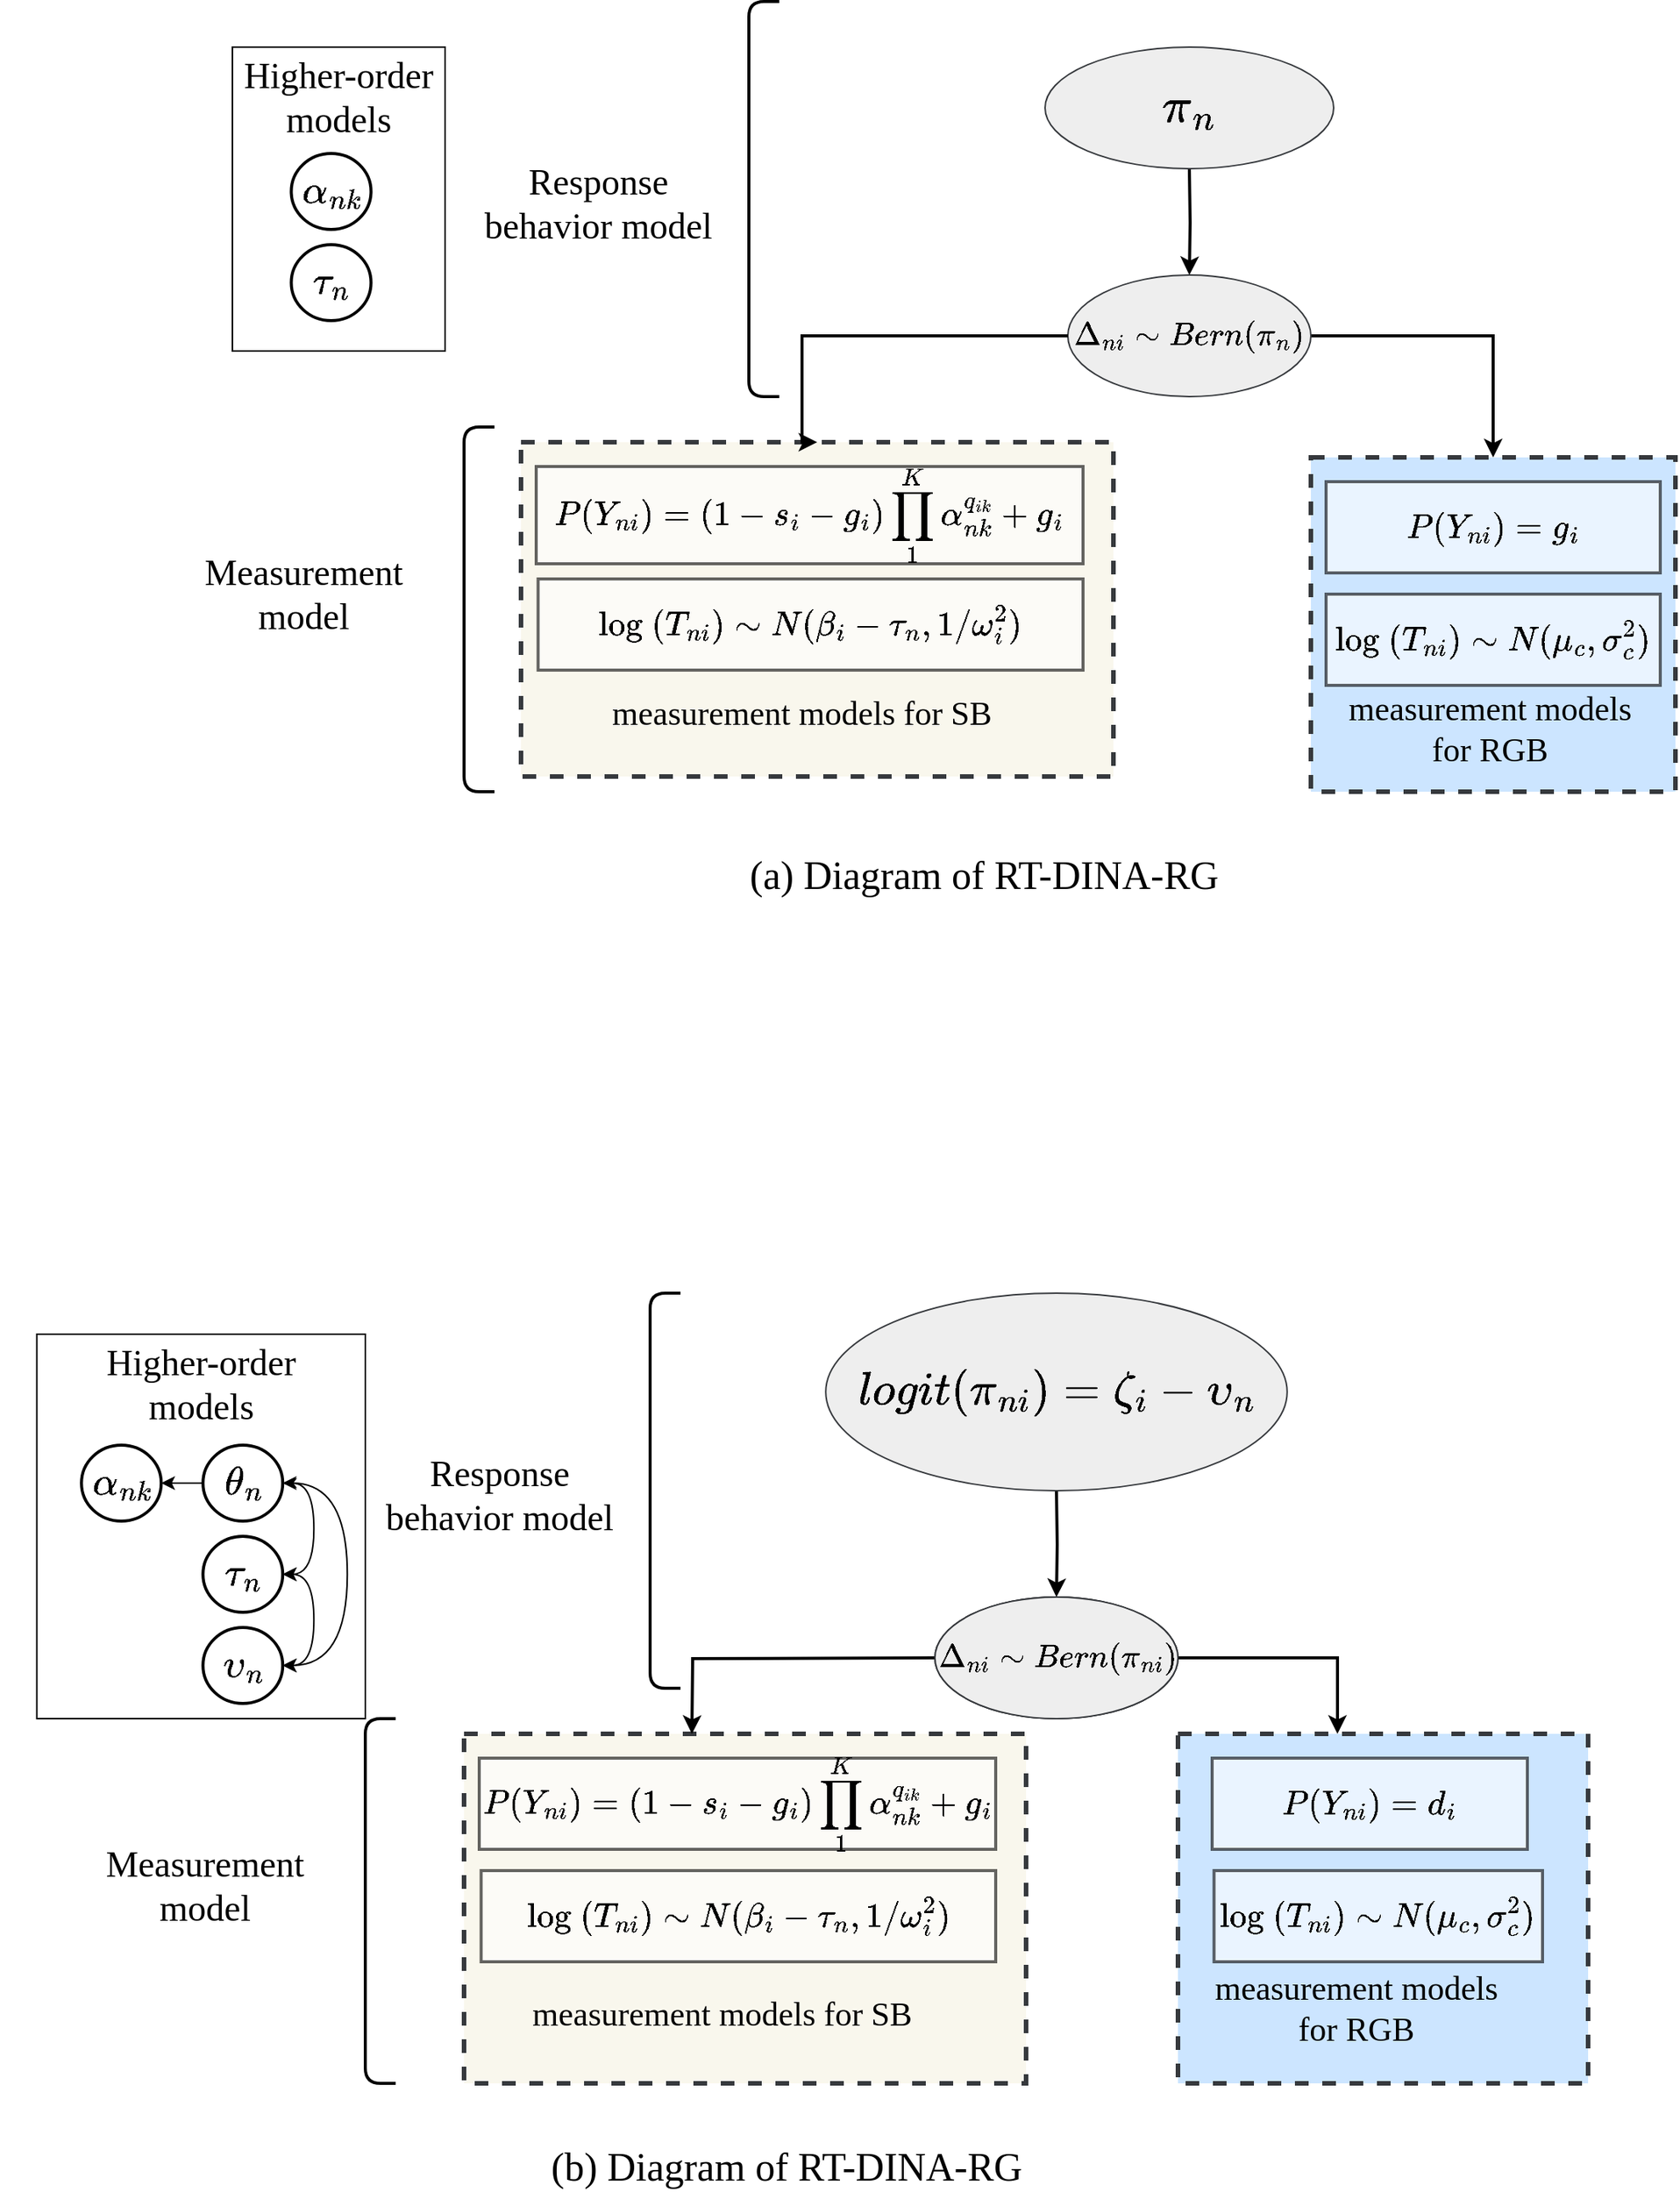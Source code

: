 <mxfile version="24.2.5" type="github" pages="10">
  <diagram name="RT-DINA-RG" id="OGnDkvJL42xPrGmm1Utj">
    <mxGraphModel dx="957" dy="1477" grid="1" gridSize="10" guides="1" tooltips="1" connect="1" arrows="1" fold="1" page="1" pageScale="1" pageWidth="1169" pageHeight="827" math="1" shadow="0">
      <root>
        <mxCell id="0" />
        <mxCell id="1" parent="0" />
        <mxCell id="WP_JJCIQm6tYKDnGJjak-5" value="" style="rounded=0;whiteSpace=wrap;html=1;dashed=1;strokeWidth=3;fillColor=#f9f7ed;strokeColor=#36393d;" parent="1" vertex="1">
          <mxGeometry x="460" y="240" width="390" height="220" as="geometry" />
        </mxCell>
        <mxCell id="WP_JJCIQm6tYKDnGJjak-1" value="" style="edgeStyle=orthogonalEdgeStyle;rounded=0;orthogonalLoop=1;jettySize=auto;html=1;strokeWidth=2;" parent="1" target="WP_JJCIQm6tYKDnGJjak-4" edge="1">
          <mxGeometry relative="1" as="geometry">
            <mxPoint x="900" y="60" as="sourcePoint" />
          </mxGeometry>
        </mxCell>
        <mxCell id="wlOWNWSMiBWztLIA-lnj-5" style="edgeStyle=orthogonalEdgeStyle;rounded=0;orthogonalLoop=1;jettySize=auto;html=1;entryX=0.5;entryY=0;entryDx=0;entryDy=0;strokeWidth=2;" parent="1" source="WP_JJCIQm6tYKDnGJjak-4" target="WP_JJCIQm6tYKDnGJjak-9" edge="1">
          <mxGeometry relative="1" as="geometry">
            <Array as="points">
              <mxPoint x="1100" y="170" />
            </Array>
          </mxGeometry>
        </mxCell>
        <mxCell id="WP_JJCIQm6tYKDnGJjak-4" value="$$ \Delta_{ni} \sim&amp;nbsp; Bern(\pi_{n})$$" style="ellipse;whiteSpace=wrap;html=1;fontSize=18;fillColor=#eeeeee;strokeColor=#36393d;" parent="1" vertex="1">
          <mxGeometry x="820" y="130" width="160" height="80" as="geometry" />
        </mxCell>
        <mxCell id="WP_JJCIQm6tYKDnGJjak-6" value="&lt;div style=&quot;border-color: var(--border-color); font-size: 22px;&quot;&gt;$$P(Y_{ni} ) = (1-s_i-g_i) \prod_1^K \alpha_{nk}^{q_{ik}} +g_i$$&lt;/div&gt;" style="rounded=0;whiteSpace=wrap;html=1;fontFamily=Times New Roman;fontSize=22;strokeWidth=2;opacity=60;" parent="1" vertex="1">
          <mxGeometry x="470" y="256" width="360" height="64" as="geometry" />
        </mxCell>
        <mxCell id="WP_JJCIQm6tYKDnGJjak-7" value="$$\text{log&lt;br style=&quot;font-size: 22px;&quot;&gt;}(T_{ni}) \sim N(\beta_i - \tau_n, 1/\omega_i^2)$$" style="rounded=0;whiteSpace=wrap;html=1;fontFamily=Times New Roman;fontSize=22;strokeWidth=2;opacity=60;" parent="1" vertex="1">
          <mxGeometry x="471.25" y="330" width="358.75" height="60" as="geometry" />
        </mxCell>
        <mxCell id="WP_JJCIQm6tYKDnGJjak-8" value="measurement models for SB" style="text;html=1;align=center;verticalAlign=middle;whiteSpace=wrap;rounded=0;fontSize=22;fontFamily=Times New Roman;" parent="1" vertex="1">
          <mxGeometry x="500" y="404" width="290" height="30" as="geometry" />
        </mxCell>
        <mxCell id="WP_JJCIQm6tYKDnGJjak-9" value="" style="rounded=0;whiteSpace=wrap;html=1;dashed=1;strokeWidth=3;fillColor=#cce5ff;strokeColor=#36393d;" parent="1" vertex="1">
          <mxGeometry x="980" y="250" width="240" height="220" as="geometry" />
        </mxCell>
        <mxCell id="WP_JJCIQm6tYKDnGJjak-10" value="$$P(Y_{ni} ) =g_i$$" style="rounded=0;whiteSpace=wrap;html=1;fontFamily=Times New Roman;fontSize=22;strokeWidth=2;opacity=60;" parent="1" vertex="1">
          <mxGeometry x="990" y="266" width="220" height="60" as="geometry" />
        </mxCell>
        <mxCell id="WP_JJCIQm6tYKDnGJjak-12" style="edgeStyle=orthogonalEdgeStyle;rounded=0;orthogonalLoop=1;jettySize=auto;html=1;strokeWidth=2;entryX=0.5;entryY=0;entryDx=0;entryDy=0;" parent="1" source="WP_JJCIQm6tYKDnGJjak-4" target="WP_JJCIQm6tYKDnGJjak-5" edge="1">
          <mxGeometry relative="1" as="geometry">
            <mxPoint x="680" y="290" as="targetPoint" />
            <mxPoint x="750" y="170" as="sourcePoint" />
            <Array as="points">
              <mxPoint x="645" y="170" />
            </Array>
          </mxGeometry>
        </mxCell>
        <mxCell id="WP_JJCIQm6tYKDnGJjak-17" value="$$\pi_n$$" style="ellipse;whiteSpace=wrap;html=1;fontSize=28;fillColor=#eeeeee;strokeColor=#36393d;" parent="1" vertex="1">
          <mxGeometry x="805" y="-20" width="190" height="80" as="geometry" />
        </mxCell>
        <mxCell id="WP_JJCIQm6tYKDnGJjak-20" value="measurement models &lt;br style=&quot;font-size: 22px;&quot;&gt;for RGB" style="text;html=1;align=center;verticalAlign=middle;whiteSpace=wrap;rounded=0;fontSize=22;fontFamily=Times New Roman;" parent="1" vertex="1">
          <mxGeometry x="997.5" y="414" width="200" height="30" as="geometry" />
        </mxCell>
        <mxCell id="WP_JJCIQm6tYKDnGJjak-21" value="$$\text{log&lt;br style=&quot;font-size: 22px;&quot;&gt;&lt;br style=&quot;font-size: 22px;&quot;&gt;&lt;br style=&quot;font-size: 22px;&quot;&gt;}(T_{ni}) \sim N(\mu_c, \sigma_c^2)$$" style="rounded=0;whiteSpace=wrap;html=1;fontFamily=Times New Roman;fontSize=22;strokeWidth=2;opacity=60;" parent="1" vertex="1">
          <mxGeometry x="990" y="340" width="220" height="60" as="geometry" />
        </mxCell>
        <mxCell id="WP_JJCIQm6tYKDnGJjak-23" value="" style="rounded=0;whiteSpace=wrap;html=1;" parent="1" vertex="1">
          <mxGeometry x="270" y="-20" width="140" height="200" as="geometry" />
        </mxCell>
        <mxCell id="WP_JJCIQm6tYKDnGJjak-27" value="Higher-order models" style="text;html=1;strokeColor=none;fillColor=none;align=center;verticalAlign=middle;whiteSpace=wrap;rounded=0;fontFamily=Times New Roman;fontSize=24;" parent="1" vertex="1">
          <mxGeometry x="276.25" y="-7.5" width="127.5" height="40" as="geometry" />
        </mxCell>
        <mxCell id="WP_JJCIQm6tYKDnGJjak-34" value="$$\alpha_{nk}$$" style="ellipse;whiteSpace=wrap;html=1;fontSize=22;strokeWidth=2;" parent="1" vertex="1">
          <mxGeometry x="308.75" y="50" width="52.5" height="50" as="geometry" />
        </mxCell>
        <mxCell id="WP_JJCIQm6tYKDnGJjak-35" value="$$\tau_n$$" style="ellipse;whiteSpace=wrap;html=1;fontSize=22;strokeWidth=2;" parent="1" vertex="1">
          <mxGeometry x="308.75" y="110" width="52.5" height="50" as="geometry" />
        </mxCell>
        <mxCell id="WP_JJCIQm6tYKDnGJjak-36" value="(a) Diagram of RT-DINA-RG" style="text;html=1;strokeColor=none;fillColor=none;align=center;verticalAlign=middle;whiteSpace=wrap;rounded=0;fontSize=26;fontFamily=Times New Roman;" parent="1" vertex="1">
          <mxGeometry x="550" y="510" width="430" height="30" as="geometry" />
        </mxCell>
        <mxCell id="X-7rcVQEBZKW3dR9be2J-1" value="" style="edgeStyle=orthogonalEdgeStyle;rounded=0;orthogonalLoop=1;jettySize=auto;html=1;strokeWidth=2;" parent="1" target="X-7rcVQEBZKW3dR9be2J-4" edge="1">
          <mxGeometry relative="1" as="geometry">
            <mxPoint x="812.5" y="930" as="sourcePoint" />
          </mxGeometry>
        </mxCell>
        <mxCell id="X-7rcVQEBZKW3dR9be2J-3" style="edgeStyle=orthogonalEdgeStyle;rounded=0;orthogonalLoop=1;jettySize=auto;html=1;strokeWidth=2;" parent="1" source="X-7rcVQEBZKW3dR9be2J-4" target="X-7rcVQEBZKW3dR9be2J-9" edge="1">
          <mxGeometry relative="1" as="geometry">
            <Array as="points">
              <mxPoint x="997.5" y="1040" />
            </Array>
          </mxGeometry>
        </mxCell>
        <mxCell id="X-7rcVQEBZKW3dR9be2J-4" value="$$ \Delta_{ni} \sim&amp;nbsp; Bern(\pi_{ni})$$" style="ellipse;whiteSpace=wrap;html=1;fontSize=15;" parent="1" vertex="1">
          <mxGeometry x="732.5" y="1000" width="160" height="80" as="geometry" />
        </mxCell>
        <mxCell id="X-7rcVQEBZKW3dR9be2J-5" value="" style="rounded=0;whiteSpace=wrap;html=1;dashed=1;strokeWidth=3;fillColor=#f9f7ed;strokeColor=#36393d;" parent="1" vertex="1">
          <mxGeometry x="422.5" y="1090" width="370" height="230" as="geometry" />
        </mxCell>
        <mxCell id="X-7rcVQEBZKW3dR9be2J-6" value="&lt;div style=&quot;border-color: var(--border-color); font-size: 22px;&quot;&gt;$$P(Y_{ni} ) = (1-s_i-g_i) \prod_1^K \alpha_{nk}^{q_{ik}} +g_i$$&lt;/div&gt;" style="rounded=0;whiteSpace=wrap;html=1;fontFamily=Times New Roman;fontSize=22;strokeWidth=2;opacity=60;" parent="1" vertex="1">
          <mxGeometry x="432.5" y="1106" width="340" height="60" as="geometry" />
        </mxCell>
        <mxCell id="X-7rcVQEBZKW3dR9be2J-7" value="$$\text{log&lt;br style=&quot;border-color: var(--border-color); font-size: 22px;&quot;&gt;}(T_{ni}) \sim N(\beta_i - \tau_n, 1/\omega_i^2)$$" style="rounded=0;whiteSpace=wrap;html=1;fontFamily=Times New Roman;fontSize=22;strokeWidth=2;opacity=60;" parent="1" vertex="1">
          <mxGeometry x="433.75" y="1180" width="338.75" height="60" as="geometry" />
        </mxCell>
        <mxCell id="X-7rcVQEBZKW3dR9be2J-8" value="measurement models for SB" style="text;html=1;align=center;verticalAlign=middle;whiteSpace=wrap;rounded=0;fontSize=22;fontFamily=Times New Roman;" parent="1" vertex="1">
          <mxGeometry x="422.5" y="1260" width="338.75" height="30" as="geometry" />
        </mxCell>
        <mxCell id="X-7rcVQEBZKW3dR9be2J-9" value="" style="rounded=0;whiteSpace=wrap;html=1;dashed=1;strokeWidth=3;fillColor=#cce5ff;strokeColor=#36393d;" parent="1" vertex="1">
          <mxGeometry x="892.5" y="1090" width="270" height="230" as="geometry" />
        </mxCell>
        <mxCell id="X-7rcVQEBZKW3dR9be2J-10" value="$$P(Y_{ni} ) =d_i$$" style="rounded=0;whiteSpace=wrap;html=1;fontFamily=Times New Roman;fontSize=22;strokeWidth=2;opacity=60;" parent="1" vertex="1">
          <mxGeometry x="915" y="1106" width="207.5" height="60" as="geometry" />
        </mxCell>
        <mxCell id="X-7rcVQEBZKW3dR9be2J-11" style="edgeStyle=orthogonalEdgeStyle;rounded=0;orthogonalLoop=1;jettySize=auto;html=1;strokeWidth=2;" parent="1" edge="1">
          <mxGeometry relative="1" as="geometry">
            <mxPoint x="572.5" y="1090" as="targetPoint" />
            <mxPoint x="732.5" y="1040" as="sourcePoint" />
          </mxGeometry>
        </mxCell>
        <mxCell id="X-7rcVQEBZKW3dR9be2J-12" value="" style="rounded=0;whiteSpace=wrap;html=1;" parent="1" vertex="1">
          <mxGeometry x="141.25" y="827" width="216.25" height="253" as="geometry" />
        </mxCell>
        <mxCell id="X-7rcVQEBZKW3dR9be2J-13" style="edgeStyle=orthogonalEdgeStyle;rounded=0;orthogonalLoop=1;jettySize=auto;html=1;entryX=1;entryY=0.5;entryDx=0;entryDy=0;curved=1;strokeWidth=1;startArrow=classic;startFill=1;" parent="1" source="X-7rcVQEBZKW3dR9be2J-14" target="X-7rcVQEBZKW3dR9be2J-20" edge="1">
          <mxGeometry relative="1" as="geometry">
            <Array as="points">
              <mxPoint x="323.63" y="985" />
              <mxPoint x="323.63" y="1045" />
            </Array>
          </mxGeometry>
        </mxCell>
        <mxCell id="X-7rcVQEBZKW3dR9be2J-14" value="$$\tau_n$$" style="ellipse;whiteSpace=wrap;html=1;fontSize=22;strokeWidth=2;" parent="1" vertex="1">
          <mxGeometry x="250.63" y="960" width="52.5" height="50" as="geometry" />
        </mxCell>
        <mxCell id="X-7rcVQEBZKW3dR9be2J-15" style="edgeStyle=orthogonalEdgeStyle;rounded=0;orthogonalLoop=1;jettySize=auto;html=1;entryX=1;entryY=0.5;entryDx=0;entryDy=0;curved=1;startArrow=classicThin;startFill=1;strokeWidth=1;" parent="1" source="X-7rcVQEBZKW3dR9be2J-18" target="X-7rcVQEBZKW3dR9be2J-14" edge="1">
          <mxGeometry relative="1" as="geometry">
            <Array as="points">
              <mxPoint x="323.63" y="925" />
              <mxPoint x="323.63" y="985" />
            </Array>
          </mxGeometry>
        </mxCell>
        <mxCell id="X-7rcVQEBZKW3dR9be2J-16" style="edgeStyle=orthogonalEdgeStyle;rounded=0;orthogonalLoop=1;jettySize=auto;html=1;entryX=1;entryY=0.5;entryDx=0;entryDy=0;curved=1;startArrow=classic;startFill=1;strokeWidth=1;" parent="1" source="X-7rcVQEBZKW3dR9be2J-18" target="X-7rcVQEBZKW3dR9be2J-20" edge="1">
          <mxGeometry relative="1" as="geometry">
            <Array as="points">
              <mxPoint x="345.63" y="925" />
              <mxPoint x="345.63" y="1045" />
            </Array>
          </mxGeometry>
        </mxCell>
        <mxCell id="X-7rcVQEBZKW3dR9be2J-17" value="" style="edgeStyle=orthogonalEdgeStyle;rounded=0;orthogonalLoop=1;jettySize=auto;html=1;entryX=1;entryY=0.5;entryDx=0;entryDy=0;" parent="1" source="X-7rcVQEBZKW3dR9be2J-18" target="X-7rcVQEBZKW3dR9be2J-21" edge="1">
          <mxGeometry relative="1" as="geometry">
            <mxPoint x="220.63" y="925" as="targetPoint" />
          </mxGeometry>
        </mxCell>
        <mxCell id="X-7rcVQEBZKW3dR9be2J-18" value="$$\theta_n$$" style="ellipse;whiteSpace=wrap;html=1;fontSize=22;strokeWidth=2;" parent="1" vertex="1">
          <mxGeometry x="250.63" y="900" width="52.5" height="50" as="geometry" />
        </mxCell>
        <mxCell id="X-7rcVQEBZKW3dR9be2J-19" value="Higher-order models" style="text;html=1;align=center;verticalAlign=middle;whiteSpace=wrap;rounded=0;fontFamily=Times New Roman;fontSize=24;" parent="1" vertex="1">
          <mxGeometry x="158.75" y="840" width="181.25" height="40" as="geometry" />
        </mxCell>
        <mxCell id="X-7rcVQEBZKW3dR9be2J-20" value="$$\upsilon_n$$" style="ellipse;whiteSpace=wrap;html=1;fontSize=22;strokeWidth=2;" parent="1" vertex="1">
          <mxGeometry x="250.63" y="1020" width="52.5" height="50" as="geometry" />
        </mxCell>
        <mxCell id="X-7rcVQEBZKW3dR9be2J-21" value="$$\alpha_{nk}$$" style="ellipse;whiteSpace=wrap;html=1;fontSize=22;strokeWidth=2;" parent="1" vertex="1">
          <mxGeometry x="170.63" y="900" width="52.5" height="50" as="geometry" />
        </mxCell>
        <mxCell id="X-7rcVQEBZKW3dR9be2J-22" value="$$logit(\pi_{ni}) =\zeta_i-&lt;br&gt;\upsilon_n $$" style="ellipse;whiteSpace=wrap;html=1;fontSize=26;fillColor=#eeeeee;strokeColor=#36393d;" parent="1" vertex="1">
          <mxGeometry x="660.63" y="800" width="303.75" height="130" as="geometry" />
        </mxCell>
        <mxCell id="X-7rcVQEBZKW3dR9be2J-23" value="$$ \Delta_{ni} \sim&amp;nbsp; Bern(\pi_{ni})$$" style="ellipse;whiteSpace=wrap;html=1;fontSize=18;fillColor=#eeeeee;strokeColor=#36393d;" parent="1" vertex="1">
          <mxGeometry x="732.5" y="1000" width="160" height="80" as="geometry" />
        </mxCell>
        <mxCell id="X-7rcVQEBZKW3dR9be2J-24" value="measurement models &lt;br style=&quot;font-size: 22px;&quot;&gt;for RGB" style="text;html=1;align=center;verticalAlign=middle;whiteSpace=wrap;rounded=0;fontSize=22;fontFamily=Times New Roman;" parent="1" vertex="1">
          <mxGeometry x="910" y="1256" width="200" height="30" as="geometry" />
        </mxCell>
        <mxCell id="X-7rcVQEBZKW3dR9be2J-25" value="$$\text{log&lt;br style=&quot;border-color: var(--border-color); font-size: 22px;&quot;&gt;&lt;br style=&quot;border-color: var(--border-color); font-size: 22px;&quot;&gt;&lt;br style=&quot;border-color: var(--border-color); font-size: 22px;&quot;&gt;}(T_{ni}) \sim N(\mu_c, \sigma_c^2)$$" style="rounded=0;whiteSpace=wrap;html=1;fontFamily=Times New Roman;fontSize=22;strokeWidth=2;opacity=60;" parent="1" vertex="1">
          <mxGeometry x="916.25" y="1180" width="216.25" height="60" as="geometry" />
        </mxCell>
        <mxCell id="X-7rcVQEBZKW3dR9be2J-28" value="(b) Diagram of RT-DINA-RG" style="text;html=1;strokeColor=none;fillColor=none;align=center;verticalAlign=middle;whiteSpace=wrap;rounded=0;fontSize=26;fontFamily=Times New Roman;" parent="1" vertex="1">
          <mxGeometry x="420" y="1360" width="430" height="30" as="geometry" />
        </mxCell>
        <mxCell id="wlOWNWSMiBWztLIA-lnj-2" value="Response behavior model" style="text;html=1;strokeColor=none;fillColor=none;align=center;verticalAlign=middle;whiteSpace=wrap;rounded=0;fontFamily=Times New Roman;fontSize=24;fontColor=#000000;fontStyle=0" parent="1" vertex="1">
          <mxGeometry x="433.75" y="32.5" width="153.75" height="100" as="geometry" />
        </mxCell>
        <mxCell id="wlOWNWSMiBWztLIA-lnj-6" value="Measurement model" style="text;html=1;strokeColor=none;fillColor=none;align=center;verticalAlign=middle;whiteSpace=wrap;rounded=0;fontFamily=Times New Roman;fontSize=24;fontColor=#000000;fontStyle=0" parent="1" vertex="1">
          <mxGeometry x="240" y="290" width="153.75" height="100" as="geometry" />
        </mxCell>
        <mxCell id="wlOWNWSMiBWztLIA-lnj-7" value="" style="shape=curlyBracket;whiteSpace=wrap;html=1;rounded=1;labelPosition=left;verticalLabelPosition=middle;align=right;verticalAlign=middle;size=0;strokeWidth=2;" parent="1" vertex="1">
          <mxGeometry x="610" y="-50" width="20" height="260" as="geometry" />
        </mxCell>
        <mxCell id="wlOWNWSMiBWztLIA-lnj-8" value="" style="shape=curlyBracket;whiteSpace=wrap;html=1;rounded=1;labelPosition=left;verticalLabelPosition=middle;align=right;verticalAlign=middle;size=0;strokeWidth=2;" parent="1" vertex="1">
          <mxGeometry x="422.5" y="230" width="20" height="240" as="geometry" />
        </mxCell>
        <mxCell id="wlOWNWSMiBWztLIA-lnj-12" value="" style="shape=curlyBracket;whiteSpace=wrap;html=1;rounded=1;labelPosition=left;verticalLabelPosition=middle;align=right;verticalAlign=middle;size=0;strokeWidth=2;" parent="1" vertex="1">
          <mxGeometry x="545" y="800" width="20" height="260" as="geometry" />
        </mxCell>
        <mxCell id="wlOWNWSMiBWztLIA-lnj-13" value="Response behavior model" style="text;html=1;strokeColor=none;fillColor=none;align=center;verticalAlign=middle;whiteSpace=wrap;rounded=0;fontFamily=Times New Roman;fontSize=24;fontColor=#000000;fontStyle=0" parent="1" vertex="1">
          <mxGeometry x="368.75" y="882.5" width="153.75" height="100" as="geometry" />
        </mxCell>
        <mxCell id="wlOWNWSMiBWztLIA-lnj-14" value="Measurement model" style="text;html=1;strokeColor=none;fillColor=none;align=center;verticalAlign=middle;whiteSpace=wrap;rounded=0;fontFamily=Times New Roman;fontSize=24;fontColor=#000000;fontStyle=0" parent="1" vertex="1">
          <mxGeometry x="175" y="1140" width="153.75" height="100" as="geometry" />
        </mxCell>
        <mxCell id="wlOWNWSMiBWztLIA-lnj-15" value="" style="shape=curlyBracket;whiteSpace=wrap;html=1;rounded=1;labelPosition=left;verticalLabelPosition=middle;align=right;verticalAlign=middle;size=0;strokeWidth=2;" parent="1" vertex="1">
          <mxGeometry x="357.5" y="1080" width="20" height="240" as="geometry" />
        </mxCell>
      </root>
    </mxGraphModel>
  </diagram>
  <diagram id="lS-dwkagasM95WuxD9at" name="DINA+E">
    <mxGraphModel dx="1434" dy="764" grid="1" gridSize="10" guides="1" tooltips="1" connect="1" arrows="1" fold="1" page="1" pageScale="1" pageWidth="1169" pageHeight="827" math="1" shadow="0">
      <root>
        <mxCell id="0" />
        <mxCell id="1" parent="0" />
      </root>
    </mxGraphModel>
  </diagram>
  <diagram id="gjCR5jsI7yvJmH-ZjnN3" name="SA+E">
    <mxGraphModel dx="2261" dy="764" grid="1" gridSize="10" guides="1" tooltips="1" connect="1" arrows="1" fold="1" page="1" pageScale="1" pageWidth="827" pageHeight="1169" math="1" shadow="0">
      <root>
        <mxCell id="0" />
        <mxCell id="1" parent="0" />
        <mxCell id="Y8nBc5ku83VKrS69oZz6-1" value="" style="rounded=0;whiteSpace=wrap;html=1;" parent="1" vertex="1">
          <mxGeometry x="-165" y="318" width="155" height="260" as="geometry" />
        </mxCell>
        <mxCell id="Y8nBc5ku83VKrS69oZz6-2" value="" style="edgeStyle=orthogonalEdgeStyle;rounded=0;orthogonalLoop=1;jettySize=auto;html=1;strokeWidth=2;" parent="1" source="Y8nBc5ku83VKrS69oZz6-3" target="Y8nBc5ku83VKrS69oZz6-6" edge="1">
          <mxGeometry relative="1" as="geometry" />
        </mxCell>
        <mxCell id="Y8nBc5ku83VKrS69oZz6-3" value="$$logit(\pi_{ni}) = \upsilon_n - \zeta_i$$" style="ellipse;whiteSpace=wrap;html=1;fillColor=#eeeeee;strokeColor=#36393d;fontSize=18;strokeWidth=2;" parent="1" vertex="1">
          <mxGeometry x="-420" y="443" width="199" height="80" as="geometry" />
        </mxCell>
        <mxCell id="Y8nBc5ku83VKrS69oZz6-4" style="edgeStyle=orthogonalEdgeStyle;rounded=0;orthogonalLoop=1;jettySize=auto;html=1;strokeWidth=2;" parent="1" source="Y8nBc5ku83VKrS69oZz6-6" target="Y8nBc5ku83VKrS69oZz6-7" edge="1">
          <mxGeometry relative="1" as="geometry">
            <mxPoint x="-520" y="708" as="targetPoint" />
          </mxGeometry>
        </mxCell>
        <mxCell id="Y8nBc5ku83VKrS69oZz6-5" style="edgeStyle=orthogonalEdgeStyle;rounded=0;orthogonalLoop=1;jettySize=auto;html=1;" parent="1" source="Y8nBc5ku83VKrS69oZz6-6" target="Y8nBc5ku83VKrS69oZz6-8" edge="1">
          <mxGeometry relative="1" as="geometry" />
        </mxCell>
        <mxCell id="Y8nBc5ku83VKrS69oZz6-6" value="$$ \Delta_{ni} \sim&amp;nbsp; Bern(\pi_{ni})$$" style="ellipse;whiteSpace=wrap;html=1;fillColor=#eeeeee;strokeColor=#36393d;fontSize=18;strokeWidth=2;" parent="1" vertex="1">
          <mxGeometry x="-400" y="548" width="160" height="80" as="geometry" />
        </mxCell>
        <mxCell id="Y8nBc5ku83VKrS69oZz6-7" value="&lt;font style=&quot;font-size: 22px;&quot;&gt;measurement models for SB&lt;/font&gt;" style="rounded=0;whiteSpace=wrap;html=1;dashed=1;strokeWidth=3;fillColor=#f9f7ed;strokeColor=#36393d;fontSize=12;fontFamily=Times New Roman;" parent="1" vertex="1">
          <mxGeometry x="-590" y="638" width="180" height="90" as="geometry" />
        </mxCell>
        <mxCell id="Y8nBc5ku83VKrS69oZz6-8" value="&lt;font style=&quot;font-size: 22px;&quot; face=&quot;Times New Roman&quot;&gt;measurement models for RGB&lt;/font&gt;" style="rounded=0;whiteSpace=wrap;html=1;dashed=1;strokeWidth=3;fillColor=#cce5ff;strokeColor=#36393d;align=center;" parent="1" vertex="1">
          <mxGeometry x="-220" y="637" width="180" height="91" as="geometry" />
        </mxCell>
        <mxCell id="Y8nBc5ku83VKrS69oZz6-9" value="0" style="text;html=1;strokeColor=none;fillColor=none;align=center;verticalAlign=middle;whiteSpace=wrap;rounded=0;fontSize=20;fontFamily=Times New Roman;" parent="1" vertex="1">
          <mxGeometry x="-480" y="558" width="60" height="30" as="geometry" />
        </mxCell>
        <mxCell id="Y8nBc5ku83VKrS69oZz6-10" value="1" style="text;html=1;strokeColor=none;fillColor=none;align=center;verticalAlign=middle;whiteSpace=wrap;rounded=0;fontSize=20;fontFamily=Times New Roman;" parent="1" vertex="1">
          <mxGeometry x="-210" y="558" width="60" height="30" as="geometry" />
        </mxCell>
        <mxCell id="Y8nBc5ku83VKrS69oZz6-11" style="edgeStyle=orthogonalEdgeStyle;rounded=0;orthogonalLoop=1;jettySize=auto;html=1;entryX=1;entryY=0.5;entryDx=0;entryDy=0;curved=1;strokeWidth=1;startArrow=classic;startFill=1;" parent="1" source="Y8nBc5ku83VKrS69oZz6-12" target="Y8nBc5ku83VKrS69oZz6-18" edge="1">
          <mxGeometry relative="1" as="geometry">
            <Array as="points">
              <mxPoint x="-57" y="473" />
              <mxPoint x="-57" y="533" />
            </Array>
          </mxGeometry>
        </mxCell>
        <mxCell id="Y8nBc5ku83VKrS69oZz6-12" value="$$\tau_n$$" style="ellipse;whiteSpace=wrap;html=1;fontSize=19;strokeWidth=2;" parent="1" vertex="1">
          <mxGeometry x="-130" y="448" width="52.5" height="50" as="geometry" />
        </mxCell>
        <mxCell id="Y8nBc5ku83VKrS69oZz6-13" style="edgeStyle=orthogonalEdgeStyle;rounded=0;orthogonalLoop=1;jettySize=auto;html=1;entryX=1;entryY=0.5;entryDx=0;entryDy=0;curved=1;startArrow=classicThin;startFill=1;strokeWidth=1;" parent="1" source="Y8nBc5ku83VKrS69oZz6-15" target="Y8nBc5ku83VKrS69oZz6-12" edge="1">
          <mxGeometry relative="1" as="geometry">
            <Array as="points">
              <mxPoint x="-57" y="413" />
              <mxPoint x="-57" y="473" />
            </Array>
          </mxGeometry>
        </mxCell>
        <mxCell id="Y8nBc5ku83VKrS69oZz6-14" style="edgeStyle=orthogonalEdgeStyle;rounded=0;orthogonalLoop=1;jettySize=auto;html=1;entryX=1;entryY=0.5;entryDx=0;entryDy=0;curved=1;startArrow=classic;startFill=1;strokeWidth=1;" parent="1" source="Y8nBc5ku83VKrS69oZz6-15" target="Y8nBc5ku83VKrS69oZz6-18" edge="1">
          <mxGeometry relative="1" as="geometry">
            <Array as="points">
              <mxPoint x="-35" y="413" />
              <mxPoint x="-35" y="533" />
            </Array>
          </mxGeometry>
        </mxCell>
        <mxCell id="Y8nBc5ku83VKrS69oZz6-15" value="$$\theta_n$$" style="ellipse;whiteSpace=wrap;html=1;fontSize=19;strokeWidth=2;" parent="1" vertex="1">
          <mxGeometry x="-130" y="388" width="52.5" height="50" as="geometry" />
        </mxCell>
        <mxCell id="Y8nBc5ku83VKrS69oZz6-16" style="edgeStyle=orthogonalEdgeStyle;rounded=0;orthogonalLoop=1;jettySize=auto;html=1;strokeWidth=2;" parent="1" edge="1">
          <mxGeometry relative="1" as="geometry">
            <mxPoint x="-240" y="588" as="sourcePoint" />
            <mxPoint x="-130" y="637" as="targetPoint" />
          </mxGeometry>
        </mxCell>
        <mxCell id="Y8nBc5ku83VKrS69oZz6-17" value="Higher-order models" style="text;html=1;strokeColor=none;fillColor=none;align=center;verticalAlign=middle;whiteSpace=wrap;rounded=0;fontFamily=Times New Roman;fontSize=20;" parent="1" vertex="1">
          <mxGeometry x="-142.5" y="328" width="112.5" height="40" as="geometry" />
        </mxCell>
        <mxCell id="Y8nBc5ku83VKrS69oZz6-18" value="$$\upsilon_n$$" style="ellipse;whiteSpace=wrap;html=1;fontSize=19;strokeWidth=2;" parent="1" vertex="1">
          <mxGeometry x="-130" y="508" width="52.5" height="50" as="geometry" />
        </mxCell>
        <mxCell id="Y8nBc5ku83VKrS69oZz6-19" value="(a) Diagram of SA+E framework" style="text;html=1;strokeColor=none;fillColor=none;align=center;verticalAlign=middle;whiteSpace=wrap;rounded=0;fontSize=26;fontFamily=Times New Roman;" parent="1" vertex="1">
          <mxGeometry x="-530" y="748" width="430" height="30" as="geometry" />
        </mxCell>
      </root>
    </mxGraphModel>
  </diagram>
  <diagram id="kPp6ZTCpMfkPkqRF7e-P" name="MH">
    <mxGraphModel dx="2261" dy="764" grid="1" gridSize="10" guides="1" tooltips="1" connect="1" arrows="1" fold="1" page="1" pageScale="1" pageWidth="827" pageHeight="1169" math="1" shadow="0">
      <root>
        <mxCell id="0" />
        <mxCell id="1" parent="0" />
        <mxCell id="2vMHfR8EsplsrGMULfnD-1" value="" style="edgeStyle=orthogonalEdgeStyle;rounded=0;orthogonalLoop=1;jettySize=auto;html=1;strokeWidth=2;" parent="1" source="2vMHfR8EsplsrGMULfnD-2" target="2vMHfR8EsplsrGMULfnD-5" edge="1">
          <mxGeometry relative="1" as="geometry" />
        </mxCell>
        <mxCell id="2vMHfR8EsplsrGMULfnD-2" value="$$\pi_n$$" style="ellipse;whiteSpace=wrap;html=1;fillColor=#eeeeee;strokeColor=#36393d;fontSize=28;strokeWidth=2;" parent="1" vertex="1">
          <mxGeometry x="80" y="155" width="160" height="80" as="geometry" />
        </mxCell>
        <mxCell id="2vMHfR8EsplsrGMULfnD-3" style="edgeStyle=orthogonalEdgeStyle;rounded=0;orthogonalLoop=1;jettySize=auto;html=1;strokeWidth=2;" parent="1" source="2vMHfR8EsplsrGMULfnD-5" target="2vMHfR8EsplsrGMULfnD-6" edge="1">
          <mxGeometry relative="1" as="geometry">
            <mxPoint x="-40" y="420" as="targetPoint" />
          </mxGeometry>
        </mxCell>
        <mxCell id="2vMHfR8EsplsrGMULfnD-4" style="edgeStyle=orthogonalEdgeStyle;rounded=0;orthogonalLoop=1;jettySize=auto;html=1;" parent="1" source="2vMHfR8EsplsrGMULfnD-5" target="2vMHfR8EsplsrGMULfnD-7" edge="1">
          <mxGeometry relative="1" as="geometry" />
        </mxCell>
        <mxCell id="2vMHfR8EsplsrGMULfnD-5" value="$$ \Delta_{ni} \sim&amp;nbsp; Bern(\pi_{n})$$" style="ellipse;whiteSpace=wrap;html=1;fillColor=#eeeeee;strokeColor=#36393d;fontSize=18;strokeWidth=2;" parent="1" vertex="1">
          <mxGeometry x="80" y="260" width="160" height="80" as="geometry" />
        </mxCell>
        <mxCell id="2vMHfR8EsplsrGMULfnD-6" value="&lt;font style=&quot;font-size: 22px;&quot;&gt;measurement models for SB&lt;/font&gt;" style="rounded=0;whiteSpace=wrap;html=1;dashed=1;strokeWidth=3;fillColor=#f9f7ed;strokeColor=#36393d;fontSize=12;fontFamily=Times New Roman;" parent="1" vertex="1">
          <mxGeometry x="-110" y="350" width="180" height="90" as="geometry" />
        </mxCell>
        <mxCell id="2vMHfR8EsplsrGMULfnD-7" value="&lt;font style=&quot;font-size: 22px;&quot; face=&quot;Times New Roman&quot;&gt;measurement models for RGB&lt;/font&gt;" style="rounded=0;whiteSpace=wrap;html=1;dashed=1;strokeWidth=3;fillColor=#cce5ff;strokeColor=#36393d;align=center;" parent="1" vertex="1">
          <mxGeometry x="260" y="349" width="180" height="91" as="geometry" />
        </mxCell>
        <mxCell id="2vMHfR8EsplsrGMULfnD-8" value="0" style="text;html=1;strokeColor=none;fillColor=none;align=center;verticalAlign=middle;whiteSpace=wrap;rounded=0;fontSize=20;fontFamily=Times New Roman;" parent="1" vertex="1">
          <mxGeometry y="270" width="60" height="30" as="geometry" />
        </mxCell>
        <mxCell id="2vMHfR8EsplsrGMULfnD-9" value="1" style="text;html=1;strokeColor=none;fillColor=none;align=center;verticalAlign=middle;whiteSpace=wrap;rounded=0;fontSize=20;fontFamily=Times New Roman;" parent="1" vertex="1">
          <mxGeometry x="270" y="270" width="60" height="30" as="geometry" />
        </mxCell>
        <mxCell id="2vMHfR8EsplsrGMULfnD-10" style="edgeStyle=orthogonalEdgeStyle;rounded=0;orthogonalLoop=1;jettySize=auto;html=1;strokeWidth=2;" parent="1" edge="1">
          <mxGeometry relative="1" as="geometry">
            <mxPoint x="240" y="300" as="sourcePoint" />
            <mxPoint x="350" y="349" as="targetPoint" />
          </mxGeometry>
        </mxCell>
        <mxCell id="2vMHfR8EsplsrGMULfnD-11" value="(a) Diagram of MH framework" style="text;html=1;strokeColor=none;fillColor=none;align=center;verticalAlign=middle;whiteSpace=wrap;rounded=0;fontSize=26;fontFamily=Times New Roman;" parent="1" vertex="1">
          <mxGeometry x="-55" y="460" width="430" height="30" as="geometry" />
        </mxCell>
        <mxCell id="2vMHfR8EsplsrGMULfnD-12" value="" style="rounded=0;whiteSpace=wrap;html=1;" parent="1" vertex="1">
          <mxGeometry x="260" y="36" width="130" height="200" as="geometry" />
        </mxCell>
        <mxCell id="2vMHfR8EsplsrGMULfnD-13" value="Higher-order models" style="text;html=1;strokeColor=none;fillColor=none;align=center;verticalAlign=middle;whiteSpace=wrap;rounded=0;fontFamily=Times New Roman;fontSize=22;" parent="1" vertex="1">
          <mxGeometry x="261.25" y="46" width="127.5" height="40" as="geometry" />
        </mxCell>
        <mxCell id="2vMHfR8EsplsrGMULfnD-14" value="$$\theta_{n}$$" style="ellipse;whiteSpace=wrap;html=1;fontSize=22;strokeWidth=2;" parent="1" vertex="1">
          <mxGeometry x="298.75" y="106" width="52.5" height="50" as="geometry" />
        </mxCell>
        <mxCell id="2vMHfR8EsplsrGMULfnD-15" value="$$\tau_n$$" style="ellipse;whiteSpace=wrap;html=1;fontSize=22;strokeWidth=2;" parent="1" vertex="1">
          <mxGeometry x="298.75" y="166" width="52.5" height="50" as="geometry" />
        </mxCell>
      </root>
    </mxGraphModel>
  </diagram>
  <diagram id="DKKT_fMNrBm3K7a2IyyY" name="第 5 页">
    <mxGraphModel dx="1434" dy="764" grid="1" gridSize="10" guides="1" tooltips="1" connect="1" arrows="1" fold="1" page="1" pageScale="1" pageWidth="827" pageHeight="1169" math="1" shadow="0">
      <root>
        <mxCell id="0" />
        <mxCell id="1" parent="0" />
        <mxCell id="F9Yl2dvFU7nJoaFoDyWs-3" value="" style="edgeStyle=orthogonalEdgeStyle;rounded=0;orthogonalLoop=1;jettySize=auto;html=1;strokeWidth=2;" edge="1" parent="1" source="F9Yl2dvFU7nJoaFoDyWs-1" target="F9Yl2dvFU7nJoaFoDyWs-2">
          <mxGeometry relative="1" as="geometry" />
        </mxCell>
        <mxCell id="F9Yl2dvFU7nJoaFoDyWs-1" value="$$\alpha_{nk}$$" style="ellipse;whiteSpace=wrap;html=1;fontSize=24;fillColor=#eeeeee;strokeColor=#36393d;strokeWidth=2;" vertex="1" parent="1">
          <mxGeometry x="220" y="230" width="120" height="80" as="geometry" />
        </mxCell>
        <mxCell id="F9Yl2dvFU7nJoaFoDyWs-2" value="$$Y_{ni}$$" style="whiteSpace=wrap;html=1;fontSize=24;fillColor=#f9f7ed;strokeColor=#36393d;strokeWidth=2;" vertex="1" parent="1">
          <mxGeometry x="220" y="400" width="120" height="60" as="geometry" />
        </mxCell>
        <mxCell id="F9Yl2dvFU7nJoaFoDyWs-4" value="属性掌握状态" style="text;html=1;strokeColor=none;fillColor=none;align=center;verticalAlign=middle;whiteSpace=wrap;rounded=0;fontSize=22;fontFamily=宋体;fontSource=https%3A%2F%2Ffonts.googleapis.com%2Fcss%3Ffamily%3D%25E5%25AE%258B%25E4%25BD%2593;fontStyle=1" vertex="1" parent="1">
          <mxGeometry x="40" y="255" width="140" height="30" as="geometry" />
        </mxCell>
        <mxCell id="F9Yl2dvFU7nJoaFoDyWs-5" value="学生作答" style="text;html=1;strokeColor=none;fillColor=none;align=center;verticalAlign=middle;whiteSpace=wrap;rounded=0;fontFamily=宋体;fontSource=https%3A%2F%2Ffonts.googleapis.com%2Fcss%3Ffamily%3D%25E5%25AE%258B%25E4%25BD%2593;fontStyle=1;fontSize=22;" vertex="1" parent="1">
          <mxGeometry x="40" y="415" width="120" height="30" as="geometry" />
        </mxCell>
      </root>
    </mxGraphModel>
  </diagram>
  <diagram id="OZnX57JHALSoGTPywUuE" name="第 6 页">
    <mxGraphModel dx="1434" dy="764" grid="1" gridSize="10" guides="1" tooltips="1" connect="1" arrows="1" fold="1" page="1" pageScale="1" pageWidth="827" pageHeight="1169" math="1" shadow="0">
      <root>
        <mxCell id="0" />
        <mxCell id="1" parent="0" />
        <mxCell id="yTPHL7cF5DNVfit7Ty-K-3" value="" style="edgeStyle=orthogonalEdgeStyle;rounded=0;orthogonalLoop=1;jettySize=auto;html=1;strokeWidth=2;" edge="1" parent="1" source="yTPHL7cF5DNVfit7Ty-K-1" target="yTPHL7cF5DNVfit7Ty-K-2">
          <mxGeometry relative="1" as="geometry" />
        </mxCell>
        <mxCell id="yTPHL7cF5DNVfit7Ty-K-1" value="低风险测验情景" style="rounded=0;whiteSpace=wrap;html=1;fontSize=18;fontFamily=宋体;fontSource=https%3A%2F%2Ffonts.googleapis.com%2Fcss%3Ffamily%3D%25E5%25AE%258B%25E4%25BD%2593;fontStyle=1;strokeWidth=2;fillColor=#eeeeee;strokeColor=#36393d;" vertex="1" parent="1">
          <mxGeometry x="70" y="340" width="150" height="60" as="geometry" />
        </mxCell>
        <mxCell id="yTPHL7cF5DNVfit7Ty-K-5" value="" style="edgeStyle=orthogonalEdgeStyle;rounded=0;orthogonalLoop=1;jettySize=auto;html=1;strokeWidth=2;" edge="1" parent="1" source="yTPHL7cF5DNVfit7Ty-K-2" target="yTPHL7cF5DNVfit7Ty-K-4">
          <mxGeometry relative="1" as="geometry" />
        </mxCell>
        <mxCell id="yTPHL7cF5DNVfit7Ty-K-2" value="不投入作答" style="whiteSpace=wrap;html=1;rounded=0;fontSize=18;fontFamily=宋体;fontSource=https%3A%2F%2Ffonts.googleapis.com%2Fcss%3Ffamily%3D%25E5%25AE%258B%25E4%25BD%2593;fontStyle=1;strokeWidth=2;fillColor=#f9f7ed;strokeColor=#36393d;" vertex="1" parent="1">
          <mxGeometry x="270" y="340" width="140" height="60" as="geometry" />
        </mxCell>
        <mxCell id="yTPHL7cF5DNVfit7Ty-K-4" value="扭曲参数估计结果" style="whiteSpace=wrap;html=1;rounded=0;fontSize=18;fontFamily=宋体;fontSource=https%3A%2F%2Ffonts.googleapis.com%2Fcss%3Ffamily%3D%25E5%25AE%258B%25E4%25BD%2593;fontStyle=1;strokeWidth=2;fillColor=#ffcc99;strokeColor=#36393d;" vertex="1" parent="1">
          <mxGeometry x="470" y="340" width="170" height="60" as="geometry" />
        </mxCell>
      </root>
    </mxGraphModel>
  </diagram>
  <diagram id="VNwt3Pt8db5Ga5Pv7M-4" name="第 7 页">
    <mxGraphModel dx="1434" dy="1933" grid="1" gridSize="10" guides="1" tooltips="1" connect="1" arrows="1" fold="1" page="1" pageScale="1" pageWidth="827" pageHeight="1169" math="1" shadow="0">
      <root>
        <mxCell id="0" />
        <mxCell id="1" parent="0" />
        <mxCell id="aHskiIfnTYdFGwAteMnn-3" value="" style="rounded=0;whiteSpace=wrap;html=1;fillColor=none;strokeWidth=4;dashed=1;strokeColor=#CC0000;" vertex="1" parent="1">
          <mxGeometry x="780" y="-35" width="250" height="130" as="geometry" />
        </mxCell>
        <mxCell id="sJvtu1rfilPf6KXOSXFm-1" value="" style="edgeStyle=orthogonalEdgeStyle;rounded=0;orthogonalLoop=1;jettySize=auto;html=1;strokeWidth=2;" edge="1" parent="1" target="sJvtu1rfilPf6KXOSXFm-3">
          <mxGeometry relative="1" as="geometry">
            <mxPoint x="900" y="60" as="sourcePoint" />
          </mxGeometry>
        </mxCell>
        <mxCell id="sJvtu1rfilPf6KXOSXFm-2" style="edgeStyle=orthogonalEdgeStyle;rounded=0;orthogonalLoop=1;jettySize=auto;html=1;strokeWidth=2;" edge="1" parent="1" source="sJvtu1rfilPf6KXOSXFm-3" target="sJvtu1rfilPf6KXOSXFm-8">
          <mxGeometry relative="1" as="geometry">
            <Array as="points">
              <mxPoint x="1085" y="170" />
            </Array>
          </mxGeometry>
        </mxCell>
        <mxCell id="sJvtu1rfilPf6KXOSXFm-3" value="$$ \Delta_{ni} \sim&amp;nbsp; Bern(\pi_{ni})$$" style="ellipse;whiteSpace=wrap;html=1;fontSize=15;" vertex="1" parent="1">
          <mxGeometry x="820" y="130" width="160" height="80" as="geometry" />
        </mxCell>
        <mxCell id="sJvtu1rfilPf6KXOSXFm-4" value="" style="rounded=0;whiteSpace=wrap;html=1;dashed=1;strokeWidth=3;fillColor=#f9f7ed;strokeColor=#36393d;" vertex="1" parent="1">
          <mxGeometry x="510" y="220" width="300" height="220" as="geometry" />
        </mxCell>
        <mxCell id="sJvtu1rfilPf6KXOSXFm-5" value="&lt;div style=&quot;border-color: var(--border-color); font-size: 22px;&quot;&gt;DINA&lt;/div&gt;" style="rounded=0;whiteSpace=wrap;html=1;fontFamily=Times New Roman;fontSize=22;strokeWidth=2;opacity=60;" vertex="1" parent="1">
          <mxGeometry x="565" y="236" width="190" height="60" as="geometry" />
        </mxCell>
        <mxCell id="sJvtu1rfilPf6KXOSXFm-6" value="LRTM" style="rounded=0;whiteSpace=wrap;html=1;fontFamily=Times New Roman;fontSize=22;strokeWidth=2;opacity=60;" vertex="1" parent="1">
          <mxGeometry x="566.25" y="310" width="188.75" height="60" as="geometry" />
        </mxCell>
        <mxCell id="sJvtu1rfilPf6KXOSXFm-7" value="measurement models for SB" style="text;html=1;align=center;verticalAlign=middle;whiteSpace=wrap;rounded=0;fontSize=22;fontFamily=Times New Roman;" vertex="1" parent="1">
          <mxGeometry x="520" y="384" width="290" height="30" as="geometry" />
        </mxCell>
        <mxCell id="sJvtu1rfilPf6KXOSXFm-8" value="" style="rounded=0;whiteSpace=wrap;html=1;dashed=1;strokeWidth=3;fillColor=#cce5ff;strokeColor=#36393d;" vertex="1" parent="1">
          <mxGeometry x="980" y="220" width="240" height="220" as="geometry" />
        </mxCell>
        <mxCell id="sJvtu1rfilPf6KXOSXFm-9" value="$$P(Y_{ni} ) =g_i$$" style="rounded=0;whiteSpace=wrap;html=1;fontFamily=Times New Roman;fontSize=22;strokeWidth=2;opacity=60;" vertex="1" parent="1">
          <mxGeometry x="990" y="236" width="220" height="60" as="geometry" />
        </mxCell>
        <mxCell id="sJvtu1rfilPf6KXOSXFm-10" style="edgeStyle=orthogonalEdgeStyle;rounded=0;orthogonalLoop=1;jettySize=auto;html=1;strokeWidth=2;" edge="1" parent="1">
          <mxGeometry relative="1" as="geometry">
            <mxPoint x="660" y="220" as="targetPoint" />
            <mxPoint x="820" y="170" as="sourcePoint" />
          </mxGeometry>
        </mxCell>
        <mxCell id="sJvtu1rfilPf6KXOSXFm-11" value="$$\pi_n$$" style="ellipse;whiteSpace=wrap;html=1;fontSize=28;fillColor=#f5f5f5;fontColor=#333333;strokeColor=#666666;" vertex="1" parent="1">
          <mxGeometry x="805" y="-20" width="190" height="80" as="geometry" />
        </mxCell>
        <mxCell id="sJvtu1rfilPf6KXOSXFm-12" value="$$ \Delta_{ni} \sim&amp;nbsp; Bern(\pi_{n})$$" style="ellipse;whiteSpace=wrap;html=1;fontSize=18;fillColor=#f5f5f5;fontColor=#333333;strokeColor=#666666;" vertex="1" parent="1">
          <mxGeometry x="820" y="130" width="160" height="80" as="geometry" />
        </mxCell>
        <mxCell id="sJvtu1rfilPf6KXOSXFm-13" value="measurement models &lt;br style=&quot;font-size: 22px;&quot;&gt;for RGB" style="text;html=1;align=center;verticalAlign=middle;whiteSpace=wrap;rounded=0;fontSize=22;fontFamily=Times New Roman;" vertex="1" parent="1">
          <mxGeometry x="997.5" y="384" width="200" height="30" as="geometry" />
        </mxCell>
        <mxCell id="sJvtu1rfilPf6KXOSXFm-14" value="$$\text{log&lt;br style=&quot;font-size: 22px;&quot;&gt;&lt;br style=&quot;font-size: 22px;&quot;&gt;&lt;br style=&quot;font-size: 22px;&quot;&gt;}(T_{ni}) \sim N(\mu_c, \sigma_c^2)$$" style="rounded=0;whiteSpace=wrap;html=1;fontFamily=Times New Roman;fontSize=22;strokeWidth=2;opacity=60;" vertex="1" parent="1">
          <mxGeometry x="990" y="310" width="220" height="60" as="geometry" />
        </mxCell>
        <mxCell id="sJvtu1rfilPf6KXOSXFm-15" value="" style="rounded=0;whiteSpace=wrap;html=1;" vertex="1" parent="1">
          <mxGeometry x="500" width="130" height="200" as="geometry" />
        </mxCell>
        <mxCell id="sJvtu1rfilPf6KXOSXFm-16" value="Higher-order models" style="text;html=1;strokeColor=none;fillColor=none;align=center;verticalAlign=middle;whiteSpace=wrap;rounded=0;fontFamily=Times New Roman;fontSize=22;" vertex="1" parent="1">
          <mxGeometry x="501.25" y="10" width="127.5" height="40" as="geometry" />
        </mxCell>
        <mxCell id="sJvtu1rfilPf6KXOSXFm-17" value="$$\alpha_{nk}$$" style="ellipse;whiteSpace=wrap;html=1;fontSize=22;strokeWidth=2;" vertex="1" parent="1">
          <mxGeometry x="538.75" y="70" width="52.5" height="50" as="geometry" />
        </mxCell>
        <mxCell id="sJvtu1rfilPf6KXOSXFm-18" value="$$\tau_n$$" style="ellipse;whiteSpace=wrap;html=1;fontSize=22;strokeWidth=2;" vertex="1" parent="1">
          <mxGeometry x="538.75" y="130" width="52.5" height="50" as="geometry" />
        </mxCell>
        <mxCell id="sJvtu1rfilPf6KXOSXFm-19" value="(b) Diagram of RT-DINA-RG" style="text;html=1;strokeColor=none;fillColor=none;align=center;verticalAlign=middle;whiteSpace=wrap;rounded=0;fontSize=26;fontFamily=Times New Roman;" vertex="1" parent="1">
          <mxGeometry x="672.5" y="460" width="430" height="30" as="geometry" />
        </mxCell>
        <mxCell id="sJvtu1rfilPf6KXOSXFm-20" value="" style="edgeStyle=orthogonalEdgeStyle;rounded=0;orthogonalLoop=1;jettySize=auto;html=1;strokeWidth=2;" edge="1" parent="1" target="sJvtu1rfilPf6KXOSXFm-22">
          <mxGeometry relative="1" as="geometry">
            <mxPoint x="850" y="640" as="sourcePoint" />
          </mxGeometry>
        </mxCell>
        <mxCell id="sJvtu1rfilPf6KXOSXFm-21" style="edgeStyle=orthogonalEdgeStyle;rounded=0;orthogonalLoop=1;jettySize=auto;html=1;strokeWidth=2;" edge="1" parent="1" source="sJvtu1rfilPf6KXOSXFm-22" target="sJvtu1rfilPf6KXOSXFm-27">
          <mxGeometry relative="1" as="geometry">
            <Array as="points">
              <mxPoint x="1035" y="750" />
            </Array>
          </mxGeometry>
        </mxCell>
        <mxCell id="sJvtu1rfilPf6KXOSXFm-22" value="$$ \Delta_{ni} \sim&amp;nbsp; Bern(\pi_{ni})$$" style="ellipse;whiteSpace=wrap;html=1;fontSize=15;" vertex="1" parent="1">
          <mxGeometry x="770" y="710" width="160" height="80" as="geometry" />
        </mxCell>
        <mxCell id="sJvtu1rfilPf6KXOSXFm-23" value="" style="rounded=0;whiteSpace=wrap;html=1;dashed=1;strokeWidth=3;fillColor=#f9f7ed;strokeColor=#36393d;" vertex="1" parent="1">
          <mxGeometry x="460" y="800" width="370" height="230" as="geometry" />
        </mxCell>
        <mxCell id="sJvtu1rfilPf6KXOSXFm-24" value="&lt;div style=&quot;border-color: var(--border-color); font-size: 22px;&quot;&gt;$$P(Y_{ni} ) = (1-s_i-g_i) \prod_1^K \alpha_{nk}^{q_{ik}} +g_i$$&lt;/div&gt;" style="rounded=0;whiteSpace=wrap;html=1;fontFamily=Times New Roman;fontSize=22;strokeWidth=2;opacity=60;" vertex="1" parent="1">
          <mxGeometry x="470" y="816" width="340" height="60" as="geometry" />
        </mxCell>
        <mxCell id="sJvtu1rfilPf6KXOSXFm-25" value="$$\text{log&lt;br style=&quot;border-color: var(--border-color); font-size: 22px;&quot;&gt;}(T_{ni}) \sim N(\beta_i - \tau_n, 1/\omega_i^2)$$" style="rounded=0;whiteSpace=wrap;html=1;fontFamily=Times New Roman;fontSize=22;strokeWidth=2;opacity=60;" vertex="1" parent="1">
          <mxGeometry x="471.25" y="890" width="338.75" height="60" as="geometry" />
        </mxCell>
        <mxCell id="sJvtu1rfilPf6KXOSXFm-26" value="measurement models for SB" style="text;html=1;align=center;verticalAlign=middle;whiteSpace=wrap;rounded=0;fontSize=22;fontFamily=Times New Roman;" vertex="1" parent="1">
          <mxGeometry x="460" y="970" width="338.75" height="30" as="geometry" />
        </mxCell>
        <mxCell id="sJvtu1rfilPf6KXOSXFm-27" value="" style="rounded=0;whiteSpace=wrap;html=1;dashed=1;strokeWidth=3;fillColor=#cce5ff;strokeColor=#36393d;" vertex="1" parent="1">
          <mxGeometry x="930" y="800" width="270" height="230" as="geometry" />
        </mxCell>
        <mxCell id="sJvtu1rfilPf6KXOSXFm-28" value="$$P(Y_{ni} ) =d_i$$" style="rounded=0;whiteSpace=wrap;html=1;fontFamily=Times New Roman;fontSize=22;strokeWidth=2;opacity=60;" vertex="1" parent="1">
          <mxGeometry x="952.5" y="816" width="207.5" height="60" as="geometry" />
        </mxCell>
        <mxCell id="sJvtu1rfilPf6KXOSXFm-29" style="edgeStyle=orthogonalEdgeStyle;rounded=0;orthogonalLoop=1;jettySize=auto;html=1;strokeWidth=2;" edge="1" parent="1">
          <mxGeometry relative="1" as="geometry">
            <mxPoint x="610" y="800" as="targetPoint" />
            <mxPoint x="770" y="750" as="sourcePoint" />
          </mxGeometry>
        </mxCell>
        <mxCell id="sJvtu1rfilPf6KXOSXFm-30" value="" style="rounded=0;whiteSpace=wrap;html=1;" vertex="1" parent="1">
          <mxGeometry x="1060" y="560" width="216.25" height="220" as="geometry" />
        </mxCell>
        <mxCell id="sJvtu1rfilPf6KXOSXFm-31" style="edgeStyle=orthogonalEdgeStyle;rounded=0;orthogonalLoop=1;jettySize=auto;html=1;entryX=1;entryY=0.5;entryDx=0;entryDy=0;curved=1;strokeWidth=1;startArrow=classic;startFill=1;" edge="1" parent="1" source="sJvtu1rfilPf6KXOSXFm-32" target="sJvtu1rfilPf6KXOSXFm-38">
          <mxGeometry relative="1" as="geometry">
            <Array as="points">
              <mxPoint x="1239.25" y="685" />
              <mxPoint x="1239.25" y="745" />
            </Array>
          </mxGeometry>
        </mxCell>
        <mxCell id="sJvtu1rfilPf6KXOSXFm-32" value="$$\tau_n$$" style="ellipse;whiteSpace=wrap;html=1;fontSize=22;strokeWidth=2;" vertex="1" parent="1">
          <mxGeometry x="1166.25" y="660" width="52.5" height="50" as="geometry" />
        </mxCell>
        <mxCell id="sJvtu1rfilPf6KXOSXFm-33" style="edgeStyle=orthogonalEdgeStyle;rounded=0;orthogonalLoop=1;jettySize=auto;html=1;entryX=1;entryY=0.5;entryDx=0;entryDy=0;curved=1;startArrow=classicThin;startFill=1;strokeWidth=1;" edge="1" parent="1" source="sJvtu1rfilPf6KXOSXFm-36" target="sJvtu1rfilPf6KXOSXFm-32">
          <mxGeometry relative="1" as="geometry">
            <Array as="points">
              <mxPoint x="1239.25" y="625" />
              <mxPoint x="1239.25" y="685" />
            </Array>
          </mxGeometry>
        </mxCell>
        <mxCell id="sJvtu1rfilPf6KXOSXFm-34" style="edgeStyle=orthogonalEdgeStyle;rounded=0;orthogonalLoop=1;jettySize=auto;html=1;entryX=1;entryY=0.5;entryDx=0;entryDy=0;curved=1;startArrow=classic;startFill=1;strokeWidth=1;" edge="1" parent="1" source="sJvtu1rfilPf6KXOSXFm-36" target="sJvtu1rfilPf6KXOSXFm-38">
          <mxGeometry relative="1" as="geometry">
            <Array as="points">
              <mxPoint x="1261.25" y="625" />
              <mxPoint x="1261.25" y="745" />
            </Array>
          </mxGeometry>
        </mxCell>
        <mxCell id="sJvtu1rfilPf6KXOSXFm-35" value="" style="edgeStyle=orthogonalEdgeStyle;rounded=0;orthogonalLoop=1;jettySize=auto;html=1;entryX=1;entryY=0.5;entryDx=0;entryDy=0;" edge="1" parent="1" source="sJvtu1rfilPf6KXOSXFm-36" target="sJvtu1rfilPf6KXOSXFm-39">
          <mxGeometry relative="1" as="geometry">
            <mxPoint x="1136.25" y="625" as="targetPoint" />
          </mxGeometry>
        </mxCell>
        <mxCell id="sJvtu1rfilPf6KXOSXFm-36" value="$$\theta_n$$" style="ellipse;whiteSpace=wrap;html=1;fontSize=22;strokeWidth=2;" vertex="1" parent="1">
          <mxGeometry x="1166.25" y="600" width="52.5" height="50" as="geometry" />
        </mxCell>
        <mxCell id="sJvtu1rfilPf6KXOSXFm-37" value="Higher-order models" style="text;html=1;align=center;verticalAlign=middle;whiteSpace=wrap;rounded=0;fontFamily=Times New Roman;fontSize=20;" vertex="1" parent="1">
          <mxGeometry x="1086.25" y="560" width="181.25" height="40" as="geometry" />
        </mxCell>
        <mxCell id="sJvtu1rfilPf6KXOSXFm-38" value="$$\upsilon_n$$" style="ellipse;whiteSpace=wrap;html=1;fontSize=22;strokeWidth=2;" vertex="1" parent="1">
          <mxGeometry x="1166.25" y="720" width="52.5" height="50" as="geometry" />
        </mxCell>
        <mxCell id="sJvtu1rfilPf6KXOSXFm-39" value="$$\alpha_{nk}$$" style="ellipse;whiteSpace=wrap;html=1;fontSize=22;strokeWidth=2;" vertex="1" parent="1">
          <mxGeometry x="1086.25" y="600" width="52.5" height="50" as="geometry" />
        </mxCell>
        <mxCell id="sJvtu1rfilPf6KXOSXFm-40" value="$$logit(\pi_{ni}) = \upsilon_n - \zeta_i$$" style="ellipse;whiteSpace=wrap;html=1;fontSize=18;fillColor=#f5f5f5;fontColor=#333333;strokeColor=#666666;" vertex="1" parent="1">
          <mxGeometry x="755" y="560" width="190" height="80" as="geometry" />
        </mxCell>
        <mxCell id="sJvtu1rfilPf6KXOSXFm-41" value="$$ \Delta_{ni} \sim&amp;nbsp; Bern(\pi_{ni})$$" style="ellipse;whiteSpace=wrap;html=1;fontSize=18;fillColor=#f5f5f5;fontColor=#333333;strokeColor=#666666;" vertex="1" parent="1">
          <mxGeometry x="770" y="710" width="160" height="80" as="geometry" />
        </mxCell>
        <mxCell id="sJvtu1rfilPf6KXOSXFm-42" value="measurement models &lt;br style=&quot;font-size: 22px;&quot;&gt;for RGB" style="text;html=1;align=center;verticalAlign=middle;whiteSpace=wrap;rounded=0;fontSize=22;fontFamily=Times New Roman;" vertex="1" parent="1">
          <mxGeometry x="947.5" y="966" width="200" height="30" as="geometry" />
        </mxCell>
        <mxCell id="sJvtu1rfilPf6KXOSXFm-43" value="$$\text{log&lt;br style=&quot;border-color: var(--border-color); font-size: 22px;&quot;&gt;&lt;br style=&quot;border-color: var(--border-color); font-size: 22px;&quot;&gt;&lt;br style=&quot;border-color: var(--border-color); font-size: 22px;&quot;&gt;}(T_{ni}) \sim N(\mu_c, \sigma_c^2)$$" style="rounded=0;whiteSpace=wrap;html=1;fontFamily=Times New Roman;fontSize=22;strokeWidth=2;opacity=60;" vertex="1" parent="1">
          <mxGeometry x="953.75" y="890" width="216.25" height="60" as="geometry" />
        </mxCell>
        <mxCell id="sJvtu1rfilPf6KXOSXFm-44" value="(b) Diagram of RT-DINA-RG" style="text;html=1;strokeColor=none;fillColor=none;align=center;verticalAlign=middle;whiteSpace=wrap;rounded=0;fontSize=26;fontFamily=Times New Roman;" vertex="1" parent="1">
          <mxGeometry x="656.25" y="1070" width="430" height="30" as="geometry" />
        </mxCell>
        <mxCell id="aHskiIfnTYdFGwAteMnn-7" value="" style="edgeStyle=orthogonalEdgeStyle;rounded=0;orthogonalLoop=1;jettySize=auto;html=1;strokeWidth=2;" edge="1" parent="1" source="aHskiIfnTYdFGwAteMnn-3" target="aHskiIfnTYdFGwAteMnn-6">
          <mxGeometry relative="1" as="geometry" />
        </mxCell>
        <mxCell id="aHskiIfnTYdFGwAteMnn-6" value="假设1：学生的RGB概率在题目间没有变化" style="rounded=0;whiteSpace=wrap;html=1;fillColor=none;strokeWidth=4;strokeColor=#CC0000;fontSize=24;fontFamily=宋体;fontSource=https%3A%2F%2Ffonts.googleapis.com%2Fcss%3Ffamily%3D%25E5%25AE%258B%25E4%25BD%2593;fontStyle=1" vertex="1" parent="1">
          <mxGeometry x="1110" y="-35" width="250" height="130" as="geometry" />
        </mxCell>
      </root>
    </mxGraphModel>
  </diagram>
  <diagram id="LADCVe_8hVhklEKmKr2O" name="第 8 页">
    <mxGraphModel dx="1434" dy="1933" grid="1" gridSize="10" guides="1" tooltips="1" connect="1" arrows="1" fold="1" page="1" pageScale="1" pageWidth="827" pageHeight="1169" math="1" shadow="0">
      <root>
        <mxCell id="0" />
        <mxCell id="1" parent="0" />
        <mxCell id="BtryP7kEchWBuBYTs-xF-5" value="" style="rounded=0;whiteSpace=wrap;html=1;fillColor=none;strokeWidth=4;dashed=1;strokeColor=#CC0000;" vertex="1" parent="1">
          <mxGeometry x="250" y="-27.5" width="170" height="215" as="geometry" />
        </mxCell>
        <mxCell id="qUmMNHRb1bYycRffUXbS-1" value="" style="rounded=0;whiteSpace=wrap;html=1;dashed=1;strokeWidth=3;fillColor=#f9f7ed;strokeColor=#36393d;" vertex="1" parent="1">
          <mxGeometry x="610" y="240" width="240" height="220" as="geometry" />
        </mxCell>
        <mxCell id="qUmMNHRb1bYycRffUXbS-2" value="" style="edgeStyle=orthogonalEdgeStyle;rounded=0;orthogonalLoop=1;jettySize=auto;html=1;strokeWidth=2;" edge="1" parent="1" target="qUmMNHRb1bYycRffUXbS-4">
          <mxGeometry relative="1" as="geometry">
            <mxPoint x="900" y="60" as="sourcePoint" />
          </mxGeometry>
        </mxCell>
        <mxCell id="qUmMNHRb1bYycRffUXbS-3" style="edgeStyle=orthogonalEdgeStyle;rounded=0;orthogonalLoop=1;jettySize=auto;html=1;entryX=0.5;entryY=0;entryDx=0;entryDy=0;strokeWidth=2;" edge="1" parent="1" source="qUmMNHRb1bYycRffUXbS-4" target="qUmMNHRb1bYycRffUXbS-8">
          <mxGeometry relative="1" as="geometry">
            <Array as="points">
              <mxPoint x="1100" y="170" />
            </Array>
          </mxGeometry>
        </mxCell>
        <mxCell id="qUmMNHRb1bYycRffUXbS-4" value="$$ \Delta_{ni} \sim&amp;nbsp; Bern(\pi_{n})$$" style="ellipse;whiteSpace=wrap;html=1;fontSize=18;fillColor=#eeeeee;strokeColor=#36393d;" vertex="1" parent="1">
          <mxGeometry x="820" y="130" width="160" height="80" as="geometry" />
        </mxCell>
        <mxCell id="qUmMNHRb1bYycRffUXbS-5" value="&lt;div style=&quot;border-color: var(--border-color); font-size: 22px;&quot;&gt;DINA&lt;/div&gt;" style="rounded=0;whiteSpace=wrap;html=1;fontFamily=Times New Roman;fontSize=22;strokeWidth=2;opacity=60;" vertex="1" parent="1">
          <mxGeometry x="630" y="256" width="200" height="64" as="geometry" />
        </mxCell>
        <mxCell id="qUmMNHRb1bYycRffUXbS-6" value="LRTM" style="rounded=0;whiteSpace=wrap;html=1;fontFamily=Times New Roman;fontSize=22;strokeWidth=2;opacity=60;" vertex="1" parent="1">
          <mxGeometry x="630" y="330" width="200" height="60" as="geometry" />
        </mxCell>
        <mxCell id="qUmMNHRb1bYycRffUXbS-7" value="measurement models for SB" style="text;html=1;align=center;verticalAlign=middle;whiteSpace=wrap;rounded=0;fontSize=22;fontFamily=Times New Roman;" vertex="1" parent="1">
          <mxGeometry x="650" y="404" width="140" height="30" as="geometry" />
        </mxCell>
        <mxCell id="qUmMNHRb1bYycRffUXbS-8" value="" style="rounded=0;whiteSpace=wrap;html=1;dashed=1;strokeWidth=3;fillColor=#f9f7ed;strokeColor=#36393d;" vertex="1" parent="1">
          <mxGeometry x="980" y="250" width="240" height="220" as="geometry" />
        </mxCell>
        <mxCell id="qUmMNHRb1bYycRffUXbS-9" value="$$P(Y_{ni} ) =g_i$$" style="rounded=0;whiteSpace=wrap;html=1;fontFamily=Times New Roman;fontSize=22;strokeWidth=2;opacity=60;" vertex="1" parent="1">
          <mxGeometry x="990" y="266" width="220" height="60" as="geometry" />
        </mxCell>
        <mxCell id="qUmMNHRb1bYycRffUXbS-10" style="edgeStyle=orthogonalEdgeStyle;rounded=0;orthogonalLoop=1;jettySize=auto;html=1;strokeWidth=2;entryX=0.5;entryY=0;entryDx=0;entryDy=0;" edge="1" parent="1" source="qUmMNHRb1bYycRffUXbS-4" target="qUmMNHRb1bYycRffUXbS-1">
          <mxGeometry relative="1" as="geometry">
            <mxPoint x="680" y="290" as="targetPoint" />
            <mxPoint x="750" y="170" as="sourcePoint" />
            <Array as="points">
              <mxPoint x="730" y="170" />
            </Array>
          </mxGeometry>
        </mxCell>
        <mxCell id="qUmMNHRb1bYycRffUXbS-11" value="$$\pi_n$$" style="ellipse;whiteSpace=wrap;html=1;fontSize=28;fillColor=#eeeeee;strokeColor=#36393d;" vertex="1" parent="1">
          <mxGeometry x="805" y="-20" width="190" height="80" as="geometry" />
        </mxCell>
        <mxCell id="qUmMNHRb1bYycRffUXbS-12" value="measurement models &lt;br style=&quot;font-size: 22px;&quot;&gt;for RGB" style="text;html=1;align=center;verticalAlign=middle;whiteSpace=wrap;rounded=0;fontSize=22;fontFamily=Times New Roman;" vertex="1" parent="1">
          <mxGeometry x="997.5" y="414" width="200" height="30" as="geometry" />
        </mxCell>
        <mxCell id="qUmMNHRb1bYycRffUXbS-13" value="$$\text{log&lt;br style=&quot;font-size: 22px;&quot;&gt;&lt;br style=&quot;font-size: 22px;&quot;&gt;&lt;br style=&quot;font-size: 22px;&quot;&gt;}(T_{ni}) \sim N(\mu_c, \sigma_c^2)$$" style="rounded=0;whiteSpace=wrap;html=1;fontFamily=Times New Roman;fontSize=22;strokeWidth=2;opacity=60;" vertex="1" parent="1">
          <mxGeometry x="990" y="340" width="220" height="60" as="geometry" />
        </mxCell>
        <mxCell id="qUmMNHRb1bYycRffUXbS-14" value="" style="rounded=0;whiteSpace=wrap;html=1;" vertex="1" parent="1">
          <mxGeometry x="270" y="-20" width="140" height="200" as="geometry" />
        </mxCell>
        <mxCell id="qUmMNHRb1bYycRffUXbS-15" value="高阶模型" style="text;html=1;strokeColor=none;fillColor=none;align=center;verticalAlign=middle;whiteSpace=wrap;rounded=0;fontFamily=宋体;fontSize=24;fontSource=https%3A%2F%2Ffonts.googleapis.com%2Fcss%3Ffamily%3D%25E5%25AE%258B%25E4%25BD%2593;fontStyle=1" vertex="1" parent="1">
          <mxGeometry x="276.25" y="-7.5" width="127.5" height="40" as="geometry" />
        </mxCell>
        <mxCell id="qUmMNHRb1bYycRffUXbS-16" value="$$\alpha_{nk}$$" style="ellipse;whiteSpace=wrap;html=1;fontSize=22;strokeWidth=2;" vertex="1" parent="1">
          <mxGeometry x="308.75" y="50" width="52.5" height="50" as="geometry" />
        </mxCell>
        <mxCell id="qUmMNHRb1bYycRffUXbS-17" value="$$\tau_n$$" style="ellipse;whiteSpace=wrap;html=1;fontSize=22;strokeWidth=2;" vertex="1" parent="1">
          <mxGeometry x="308.75" y="110" width="52.5" height="50" as="geometry" />
        </mxCell>
        <mxCell id="qUmMNHRb1bYycRffUXbS-18" value="(a) Diagram of RT-DINA-RG" style="text;html=1;strokeColor=none;fillColor=none;align=center;verticalAlign=middle;whiteSpace=wrap;rounded=0;fontSize=26;fontFamily=Times New Roman;" vertex="1" parent="1">
          <mxGeometry x="550" y="510" width="430" height="30" as="geometry" />
        </mxCell>
        <mxCell id="qUmMNHRb1bYycRffUXbS-19" value="作答行为模型" style="text;html=1;strokeColor=none;fillColor=none;align=center;verticalAlign=middle;whiteSpace=wrap;rounded=0;fontFamily=宋体;fontSize=24;fontColor=#000000;fontStyle=1;fontSource=https%3A%2F%2Ffonts.googleapis.com%2Fcss%3Ffamily%3D%25E5%25AE%258B%25E4%25BD%2593;" vertex="1" parent="1">
          <mxGeometry x="480" y="30" width="116.25" height="100" as="geometry" />
        </mxCell>
        <mxCell id="qUmMNHRb1bYycRffUXbS-20" value="测量模型" style="text;html=1;strokeColor=none;fillColor=none;align=center;verticalAlign=middle;whiteSpace=wrap;rounded=0;fontFamily=宋体;fontSize=24;fontColor=#000000;fontStyle=1;fontSource=https%3A%2F%2Ffonts.googleapis.com%2Fcss%3Ffamily%3D%25E5%25AE%258B%25E4%25BD%2593;" vertex="1" parent="1">
          <mxGeometry x="480" y="290" width="58.75" height="100" as="geometry" />
        </mxCell>
        <mxCell id="qUmMNHRb1bYycRffUXbS-21" value="" style="shape=curlyBracket;whiteSpace=wrap;html=1;rounded=1;labelPosition=left;verticalLabelPosition=middle;align=right;verticalAlign=middle;size=0;strokeWidth=2;" vertex="1" parent="1">
          <mxGeometry x="610" y="-50" width="20" height="260" as="geometry" />
        </mxCell>
        <mxCell id="qUmMNHRb1bYycRffUXbS-22" value="" style="shape=curlyBracket;whiteSpace=wrap;html=1;rounded=1;labelPosition=left;verticalLabelPosition=middle;align=right;verticalAlign=middle;size=0;strokeWidth=2;" vertex="1" parent="1">
          <mxGeometry x="567.5" y="230" width="20" height="240" as="geometry" />
        </mxCell>
        <mxCell id="EDvPAuGEENNRxYRT5tYM-1" value="" style="rounded=0;whiteSpace=wrap;html=1;fillColor=none;strokeWidth=4;dashed=1;strokeColor=#CC0000;" vertex="1" parent="1">
          <mxGeometry x="780" y="-35" width="250" height="130" as="geometry" />
        </mxCell>
        <mxCell id="EDvPAuGEENNRxYRT5tYM-2" value="" style="edgeStyle=orthogonalEdgeStyle;rounded=0;orthogonalLoop=1;jettySize=auto;html=1;strokeWidth=2;" edge="1" parent="1" source="EDvPAuGEENNRxYRT5tYM-1" target="EDvPAuGEENNRxYRT5tYM-3">
          <mxGeometry relative="1" as="geometry" />
        </mxCell>
        <mxCell id="EDvPAuGEENNRxYRT5tYM-3" value="假设1：RGB概率在题目水平没有变化" style="rounded=0;whiteSpace=wrap;html=1;fillColor=none;strokeWidth=4;strokeColor=#CC0000;fontSize=24;fontFamily=宋体;fontSource=https%3A%2F%2Ffonts.googleapis.com%2Fcss%3Ffamily%3D%25E5%25AE%258B%25E4%25BD%2593;fontStyle=1" vertex="1" parent="1">
          <mxGeometry x="1110" y="-35" width="250" height="130" as="geometry" />
        </mxCell>
        <mxCell id="EDvPAuGEENNRxYRT5tYM-6" value="" style="edgeStyle=orthogonalEdgeStyle;rounded=0;orthogonalLoop=1;jettySize=auto;html=1;entryX=0;entryY=0.5;entryDx=0;entryDy=0;strokeWidth=2;" edge="1" parent="1" source="EDvPAuGEENNRxYRT5tYM-4" target="EDvPAuGEENNRxYRT5tYM-7">
          <mxGeometry relative="1" as="geometry">
            <mxPoint x="1360" y="300" as="targetPoint" />
          </mxGeometry>
        </mxCell>
        <mxCell id="EDvPAuGEENNRxYRT5tYM-4" value="" style="rounded=0;whiteSpace=wrap;html=1;fillColor=none;strokeWidth=4;dashed=1;strokeColor=#CC0000;" vertex="1" parent="1">
          <mxGeometry x="980" y="256" width="240" height="80" as="geometry" />
        </mxCell>
        <mxCell id="EDvPAuGEENNRxYRT5tYM-7" value="假设2：$$P(Y_{ni}| \Delta_{ni}=1) =g_i$$" style="rounded=0;whiteSpace=wrap;html=1;fillColor=none;strokeWidth=4;strokeColor=#CC0000;fontSize=24;fontFamily=宋体;fontSource=https%3A%2F%2Ffonts.googleapis.com%2Fcss%3Ffamily%3D%25E5%25AE%258B%25E4%25BD%2593;fontStyle=1" vertex="1" parent="1">
          <mxGeometry x="1241" y="231" width="250" height="130" as="geometry" />
        </mxCell>
        <mxCell id="BtryP7kEchWBuBYTs-xF-1" value="0" style="text;html=1;strokeColor=none;fillColor=none;align=center;verticalAlign=middle;whiteSpace=wrap;rounded=0;fontSize=20;fontFamily=Times New Roman;fontStyle=1" vertex="1" parent="1">
          <mxGeometry x="740" y="140" width="60" height="30" as="geometry" />
        </mxCell>
        <mxCell id="BtryP7kEchWBuBYTs-xF-2" value="1" style="text;html=1;strokeColor=none;fillColor=none;align=center;verticalAlign=middle;whiteSpace=wrap;rounded=0;fontSize=20;fontFamily=Times New Roman;fontStyle=1" vertex="1" parent="1">
          <mxGeometry x="1010" y="140" width="60" height="30" as="geometry" />
        </mxCell>
        <mxCell id="BtryP7kEchWBuBYTs-xF-6" value="" style="edgeStyle=orthogonalEdgeStyle;rounded=0;orthogonalLoop=1;jettySize=auto;html=1;strokeWidth=2;" edge="1" parent="1" source="BtryP7kEchWBuBYTs-xF-5" target="BtryP7kEchWBuBYTs-xF-7">
          <mxGeometry relative="1" as="geometry" />
        </mxCell>
        <mxCell id="BtryP7kEchWBuBYTs-xF-7" value="假设3：属性及速度与RGB概率条件独立" style="rounded=0;whiteSpace=wrap;html=1;fillColor=none;strokeWidth=4;strokeColor=#CC0000;fontSize=24;fontFamily=宋体;fontSource=https%3A%2F%2Ffonts.googleapis.com%2Fcss%3Ffamily%3D%25E5%25AE%258B%25E4%25BD%2593;fontStyle=1" vertex="1" parent="1">
          <mxGeometry x="275" y="240" width="120" height="130" as="geometry" />
        </mxCell>
      </root>
    </mxGraphModel>
  </diagram>
  <diagram id="ofIe6xjS9lfn9EJiomtm" name="第 9 页">
    <mxGraphModel dx="1434" dy="764" grid="1" gridSize="10" guides="1" tooltips="1" connect="1" arrows="1" fold="1" page="1" pageScale="1" pageWidth="827" pageHeight="1169" math="1" shadow="0">
      <root>
        <mxCell id="0" />
        <mxCell id="1" parent="0" />
        <mxCell id="a5a79ptLNjjFE6aFW9kR-1" value="" style="rounded=0;whiteSpace=wrap;html=1;fillColor=none;strokeWidth=4;dashed=1;strokeColor=#CC0000;" parent="1" vertex="1">
          <mxGeometry x="490" y="310" width="320" height="170" as="geometry" />
        </mxCell>
        <mxCell id="Tgp4bOPD8ikQLQyNI-or-1" value="" style="edgeStyle=orthogonalEdgeStyle;rounded=0;orthogonalLoop=1;jettySize=auto;html=1;strokeWidth=2;" parent="1" target="Tgp4bOPD8ikQLQyNI-or-3" edge="1">
          <mxGeometry relative="1" as="geometry">
            <mxPoint x="641.25" y="470" as="sourcePoint" />
          </mxGeometry>
        </mxCell>
        <mxCell id="Tgp4bOPD8ikQLQyNI-or-2" style="edgeStyle=orthogonalEdgeStyle;rounded=0;orthogonalLoop=1;jettySize=auto;html=1;strokeWidth=2;" parent="1" source="Tgp4bOPD8ikQLQyNI-or-3" target="Tgp4bOPD8ikQLQyNI-or-8" edge="1">
          <mxGeometry relative="1" as="geometry">
            <Array as="points">
              <mxPoint x="826.25" y="580" />
            </Array>
          </mxGeometry>
        </mxCell>
        <mxCell id="Tgp4bOPD8ikQLQyNI-or-3" value="$$ \Delta_{ni} \sim&amp;nbsp; Bern(\pi_{ni})$$" style="ellipse;whiteSpace=wrap;html=1;fontSize=15;" parent="1" vertex="1">
          <mxGeometry x="561.25" y="540" width="160" height="80" as="geometry" />
        </mxCell>
        <mxCell id="Tgp4bOPD8ikQLQyNI-or-8" value="" style="rounded=0;whiteSpace=wrap;html=1;dashed=1;strokeWidth=3;fillColor=#f9f7ed;strokeColor=#36393d;" parent="1" vertex="1">
          <mxGeometry x="680" y="651" width="270" height="230" as="geometry" />
        </mxCell>
        <mxCell id="Tgp4bOPD8ikQLQyNI-or-9" value="$$P(Y_{ni} ) =d_i$$" style="rounded=0;whiteSpace=wrap;html=1;fontFamily=Times New Roman;fontSize=22;strokeWidth=2;opacity=60;" parent="1" vertex="1">
          <mxGeometry x="702.5" y="667" width="207.5" height="60" as="geometry" />
        </mxCell>
        <mxCell id="Tgp4bOPD8ikQLQyNI-or-10" style="edgeStyle=orthogonalEdgeStyle;rounded=0;orthogonalLoop=1;jettySize=auto;html=1;strokeWidth=2;entryX=0.476;entryY=0.009;entryDx=0;entryDy=0;entryPerimeter=0;" parent="1" target="JbQqQUxuCHfb4K13Rwc6-1" edge="1">
          <mxGeometry relative="1" as="geometry">
            <mxPoint x="401.25" y="630" as="targetPoint" />
            <mxPoint x="561.25" y="580" as="sourcePoint" />
          </mxGeometry>
        </mxCell>
        <mxCell id="Tgp4bOPD8ikQLQyNI-or-11" value="" style="rounded=0;whiteSpace=wrap;html=1;" parent="1" vertex="1">
          <mxGeometry x="40" y="360" width="216.25" height="253" as="geometry" />
        </mxCell>
        <mxCell id="Tgp4bOPD8ikQLQyNI-or-12" style="edgeStyle=orthogonalEdgeStyle;rounded=0;orthogonalLoop=1;jettySize=auto;html=1;entryX=1;entryY=0.5;entryDx=0;entryDy=0;curved=1;strokeWidth=1;startArrow=classic;startFill=1;" parent="1" source="Tgp4bOPD8ikQLQyNI-or-13" target="Tgp4bOPD8ikQLQyNI-or-19" edge="1">
          <mxGeometry relative="1" as="geometry">
            <Array as="points">
              <mxPoint x="222.38" y="518" />
              <mxPoint x="222.38" y="578" />
            </Array>
          </mxGeometry>
        </mxCell>
        <mxCell id="Tgp4bOPD8ikQLQyNI-or-13" value="$$\tau_n$$" style="ellipse;whiteSpace=wrap;html=1;fontSize=22;strokeWidth=2;" parent="1" vertex="1">
          <mxGeometry x="149.38" y="493" width="52.5" height="50" as="geometry" />
        </mxCell>
        <mxCell id="Tgp4bOPD8ikQLQyNI-or-14" style="edgeStyle=orthogonalEdgeStyle;rounded=0;orthogonalLoop=1;jettySize=auto;html=1;entryX=1;entryY=0.5;entryDx=0;entryDy=0;curved=1;startArrow=classicThin;startFill=1;strokeWidth=1;" parent="1" source="Tgp4bOPD8ikQLQyNI-or-17" target="Tgp4bOPD8ikQLQyNI-or-13" edge="1">
          <mxGeometry relative="1" as="geometry">
            <Array as="points">
              <mxPoint x="240" y="458" />
              <mxPoint x="240" y="518" />
            </Array>
          </mxGeometry>
        </mxCell>
        <mxCell id="Tgp4bOPD8ikQLQyNI-or-15" style="edgeStyle=orthogonalEdgeStyle;rounded=0;orthogonalLoop=1;jettySize=auto;html=1;entryX=1;entryY=0.5;entryDx=0;entryDy=0;curved=1;startArrow=classic;startFill=1;strokeWidth=1;" parent="1" source="Tgp4bOPD8ikQLQyNI-or-17" target="Tgp4bOPD8ikQLQyNI-or-19" edge="1">
          <mxGeometry relative="1" as="geometry">
            <Array as="points">
              <mxPoint x="244.38" y="458" />
              <mxPoint x="244.38" y="578" />
            </Array>
          </mxGeometry>
        </mxCell>
        <mxCell id="Tgp4bOPD8ikQLQyNI-or-16" value="" style="edgeStyle=orthogonalEdgeStyle;rounded=0;orthogonalLoop=1;jettySize=auto;html=1;entryX=1;entryY=0.5;entryDx=0;entryDy=0;" parent="1" source="Tgp4bOPD8ikQLQyNI-or-17" target="Tgp4bOPD8ikQLQyNI-or-20" edge="1">
          <mxGeometry relative="1" as="geometry">
            <mxPoint x="119.38" y="458" as="targetPoint" />
          </mxGeometry>
        </mxCell>
        <mxCell id="Tgp4bOPD8ikQLQyNI-or-17" value="$$\theta_n$$" style="ellipse;whiteSpace=wrap;html=1;fontSize=22;strokeWidth=2;" parent="1" vertex="1">
          <mxGeometry x="149.38" y="433" width="52.5" height="50" as="geometry" />
        </mxCell>
        <mxCell id="Tgp4bOPD8ikQLQyNI-or-19" value="$$\upsilon_n$$" style="ellipse;whiteSpace=wrap;html=1;fontSize=22;strokeWidth=2;" parent="1" vertex="1">
          <mxGeometry x="149.38" y="553" width="52.5" height="50" as="geometry" />
        </mxCell>
        <mxCell id="Tgp4bOPD8ikQLQyNI-or-20" value="$$\alpha_{nk}$$" style="ellipse;whiteSpace=wrap;html=1;fontSize=22;strokeWidth=2;" parent="1" vertex="1">
          <mxGeometry x="69.38" y="433" width="52.5" height="50" as="geometry" />
        </mxCell>
        <mxCell id="Tgp4bOPD8ikQLQyNI-or-21" value="$$logit(\pi_{ni}) =\zeta_i-&lt;br&gt;\upsilon_n $$" style="ellipse;whiteSpace=wrap;html=1;fontSize=25;fillColor=#eeeeee;strokeColor=#36393d;" parent="1" vertex="1">
          <mxGeometry x="499.37" y="330" width="283.75" height="150" as="geometry" />
        </mxCell>
        <mxCell id="Tgp4bOPD8ikQLQyNI-or-22" value="$$ \Delta_{ni} \sim&amp;nbsp; Bern(\pi_{ni})$$" style="ellipse;whiteSpace=wrap;html=1;fontSize=18;fillColor=#eeeeee;strokeColor=#36393d;" parent="1" vertex="1">
          <mxGeometry x="561.25" y="540" width="160" height="80" as="geometry" />
        </mxCell>
        <mxCell id="Tgp4bOPD8ikQLQyNI-or-23" value="measurement models &lt;br style=&quot;font-size: 22px;&quot;&gt;for RGB" style="text;html=1;align=center;verticalAlign=middle;whiteSpace=wrap;rounded=0;fontSize=22;fontFamily=Times New Roman;" parent="1" vertex="1">
          <mxGeometry x="697.5" y="817" width="200" height="30" as="geometry" />
        </mxCell>
        <mxCell id="Tgp4bOPD8ikQLQyNI-or-24" value="$$\text{log&lt;br style=&quot;border-color: var(--border-color); font-size: 22px;&quot;&gt;&lt;br style=&quot;border-color: var(--border-color); font-size: 22px;&quot;&gt;&lt;br style=&quot;border-color: var(--border-color); font-size: 22px;&quot;&gt;}(T_{ni}) \sim N(\mu_c, \sigma_c^2)$$" style="rounded=0;whiteSpace=wrap;html=1;fontFamily=Times New Roman;fontSize=22;strokeWidth=2;opacity=60;" parent="1" vertex="1">
          <mxGeometry x="703.75" y="741" width="216.25" height="60" as="geometry" />
        </mxCell>
        <mxCell id="Tgp4bOPD8ikQLQyNI-or-26" value="" style="shape=curlyBracket;whiteSpace=wrap;html=1;rounded=1;labelPosition=left;verticalLabelPosition=middle;align=right;verticalAlign=middle;size=0;strokeWidth=2;" parent="1" vertex="1">
          <mxGeometry x="373.75" y="340" width="20" height="260" as="geometry" />
        </mxCell>
        <mxCell id="Tgp4bOPD8ikQLQyNI-or-29" value="" style="shape=curlyBracket;whiteSpace=wrap;html=1;rounded=1;labelPosition=left;verticalLabelPosition=middle;align=right;verticalAlign=middle;size=0;strokeWidth=2;" parent="1" vertex="1">
          <mxGeometry x="252.5" y="626" width="20" height="240" as="geometry" />
        </mxCell>
        <mxCell id="JbQqQUxuCHfb4K13Rwc6-1" value="" style="rounded=0;whiteSpace=wrap;html=1;dashed=1;strokeWidth=3;fillColor=#f9f7ed;strokeColor=#36393d;" parent="1" vertex="1">
          <mxGeometry x="294" y="646" width="240" height="220" as="geometry" />
        </mxCell>
        <mxCell id="JbQqQUxuCHfb4K13Rwc6-2" value="&lt;div style=&quot;border-color: var(--border-color); font-size: 22px;&quot;&gt;DINA&lt;/div&gt;" style="rounded=0;whiteSpace=wrap;html=1;fontFamily=Times New Roman;fontSize=22;strokeWidth=2;opacity=60;" parent="1" vertex="1">
          <mxGeometry x="314" y="662" width="200" height="64" as="geometry" />
        </mxCell>
        <mxCell id="JbQqQUxuCHfb4K13Rwc6-3" value="LRTM" style="rounded=0;whiteSpace=wrap;html=1;fontFamily=Times New Roman;fontSize=22;strokeWidth=2;opacity=60;" parent="1" vertex="1">
          <mxGeometry x="314" y="736" width="200" height="60" as="geometry" />
        </mxCell>
        <mxCell id="JbQqQUxuCHfb4K13Rwc6-4" value="measurement models for SB" style="text;html=1;align=center;verticalAlign=middle;whiteSpace=wrap;rounded=0;fontSize=22;fontFamily=Times New Roman;" parent="1" vertex="1">
          <mxGeometry x="334" y="810" width="140" height="30" as="geometry" />
        </mxCell>
        <mxCell id="CIg8aPiU_A-0qaplWdOi-1" value="作答行为模型" style="text;html=1;strokeColor=none;fillColor=none;align=center;verticalAlign=middle;whiteSpace=wrap;rounded=0;fontFamily=宋体;fontSize=24;fontColor=#000000;fontStyle=1;fontSource=https%3A%2F%2Ffonts.googleapis.com%2Fcss%3Ffamily%3D%25E5%25AE%258B%25E4%25BD%2593;" parent="1" vertex="1">
          <mxGeometry x="290" y="410" width="71.25" height="100" as="geometry" />
        </mxCell>
        <mxCell id="tUMqAMp3wvBhwRsurhIK-1" value="测量模型" style="text;html=1;strokeColor=none;fillColor=none;align=center;verticalAlign=middle;whiteSpace=wrap;rounded=0;fontFamily=宋体;fontSize=24;fontColor=#000000;fontStyle=1;fontSource=https%3A%2F%2Ffonts.googleapis.com%2Fcss%3Ffamily%3D%25E5%25AE%258B%25E4%25BD%2593;" parent="1" vertex="1">
          <mxGeometry x="180" y="701" width="58.75" height="100" as="geometry" />
        </mxCell>
        <mxCell id="B-uqsM5hN70qVqLflrly-1" value="高阶模型" style="text;html=1;strokeColor=none;fillColor=none;align=center;verticalAlign=middle;whiteSpace=wrap;rounded=0;fontFamily=宋体;fontSize=24;fontSource=https%3A%2F%2Ffonts.googleapis.com%2Fcss%3Ffamily%3D%25E5%25AE%258B%25E4%25BD%2593;fontStyle=1" parent="1" vertex="1">
          <mxGeometry x="74.38" y="373" width="127.5" height="40" as="geometry" />
        </mxCell>
        <mxCell id="a5a79ptLNjjFE6aFW9kR-2" value="" style="rounded=0;whiteSpace=wrap;html=1;fillColor=none;strokeWidth=4;dashed=1;strokeColor=#CC0000;" parent="1" vertex="1">
          <mxGeometry x="696.25" y="658" width="220" height="78" as="geometry" />
        </mxCell>
        <mxCell id="kKV0o2we1cb4M-Ba0l_r-1" value="" style="rounded=0;whiteSpace=wrap;html=1;fillColor=none;strokeWidth=4;dashed=1;strokeColor=#CC0000;" parent="1" vertex="1">
          <mxGeometry x="52.5" y="430" width="197.5" height="180" as="geometry" />
        </mxCell>
      </root>
    </mxGraphModel>
  </diagram>
  <diagram id="K48mVwNLzRuiJKlQaIZd" name="第 10 页">
    <mxGraphModel dx="957" dy="650" grid="1" gridSize="10" guides="1" tooltips="1" connect="1" arrows="1" fold="1" page="1" pageScale="1" pageWidth="827" pageHeight="1169" math="0" shadow="0">
      <root>
        <mxCell id="0" />
        <mxCell id="1" parent="0" />
        <mxCell id="hG_r9o4Gt43aZWQ51l72-3" value="" style="edgeStyle=orthogonalEdgeStyle;rounded=0;orthogonalLoop=1;jettySize=auto;html=1;fontSize=15;fillColor=#ffe6cc;strokeColor=#d79b00;strokeWidth=3;" edge="1" parent="1" source="hG_r9o4Gt43aZWQ51l72-1" target="hG_r9o4Gt43aZWQ51l72-2">
          <mxGeometry relative="1" as="geometry" />
        </mxCell>
        <mxCell id="hG_r9o4Gt43aZWQ51l72-5" value="" style="edgeStyle=orthogonalEdgeStyle;rounded=0;orthogonalLoop=1;jettySize=auto;html=1;fontSize=15;fillColor=#ffe6cc;strokeColor=#d79b00;strokeWidth=3;" edge="1" parent="1" source="hG_r9o4Gt43aZWQ51l72-1" target="hG_r9o4Gt43aZWQ51l72-4">
          <mxGeometry relative="1" as="geometry" />
        </mxCell>
        <mxCell id="hG_r9o4Gt43aZWQ51l72-7" value="" style="edgeStyle=orthogonalEdgeStyle;rounded=0;orthogonalLoop=1;jettySize=auto;html=1;fontSize=15;fillColor=#ffe6cc;strokeColor=#d79b00;strokeWidth=3;" edge="1" parent="1" source="hG_r9o4Gt43aZWQ51l72-1" target="hG_r9o4Gt43aZWQ51l72-6">
          <mxGeometry relative="1" as="geometry" />
        </mxCell>
        <mxCell id="hG_r9o4Gt43aZWQ51l72-1" value="数据预处理&lt;br&gt;(Max-Min)" style="rounded=0;whiteSpace=wrap;html=1;fontSize=15;fillColor=#ffe6cc;strokeColor=#d79b00;" vertex="1" parent="1">
          <mxGeometry x="294" y="240" width="120" height="60" as="geometry" />
        </mxCell>
        <mxCell id="hG_r9o4Gt43aZWQ51l72-12" style="rounded=0;orthogonalLoop=1;jettySize=auto;html=1;strokeWidth=3;" edge="1" parent="1" source="hG_r9o4Gt43aZWQ51l72-2" target="hG_r9o4Gt43aZWQ51l72-9">
          <mxGeometry relative="1" as="geometry" />
        </mxCell>
        <mxCell id="hG_r9o4Gt43aZWQ51l72-2" value="DINA" style="rounded=0;whiteSpace=wrap;html=1;fontSize=15;fillColor=#ffe6cc;strokeColor=#d79b00;" vertex="1" parent="1">
          <mxGeometry x="120" y="380" width="120" height="60" as="geometry" />
        </mxCell>
        <mxCell id="hG_r9o4Gt43aZWQ51l72-15" style="edgeStyle=orthogonalEdgeStyle;rounded=0;orthogonalLoop=1;jettySize=auto;html=1;entryX=0.5;entryY=0;entryDx=0;entryDy=0;strokeWidth=3;" edge="1" parent="1" source="hG_r9o4Gt43aZWQ51l72-4" target="hG_r9o4Gt43aZWQ51l72-9">
          <mxGeometry relative="1" as="geometry" />
        </mxCell>
        <mxCell id="hG_r9o4Gt43aZWQ51l72-4" value="DINA Based Model" style="rounded=0;whiteSpace=wrap;html=1;fontSize=15;fillColor=#ffe6cc;strokeColor=#d79b00;" vertex="1" parent="1">
          <mxGeometry x="294" y="380" width="120" height="60" as="geometry" />
        </mxCell>
        <mxCell id="hG_r9o4Gt43aZWQ51l72-14" style="rounded=0;orthogonalLoop=1;jettySize=auto;html=1;strokeWidth=3;" edge="1" parent="1" source="hG_r9o4Gt43aZWQ51l72-6" target="hG_r9o4Gt43aZWQ51l72-9">
          <mxGeometry relative="1" as="geometry" />
        </mxCell>
        <mxCell id="hG_r9o4Gt43aZWQ51l72-6" value="Rpa-DINA Based Model" style="rounded=0;whiteSpace=wrap;html=1;fontSize=15;fillColor=#ffe6cc;strokeColor=#d79b00;" vertex="1" parent="1">
          <mxGeometry x="470" y="380" width="120" height="60" as="geometry" />
        </mxCell>
        <mxCell id="hG_r9o4Gt43aZWQ51l72-9" value="Model Fit" style="rounded=0;whiteSpace=wrap;html=1;fontSize=15;fillColor=#ffe6cc;strokeColor=#d79b00;" vertex="1" parent="1">
          <mxGeometry x="294" y="555" width="120" height="60" as="geometry" />
        </mxCell>
      </root>
    </mxGraphModel>
  </diagram>
</mxfile>

